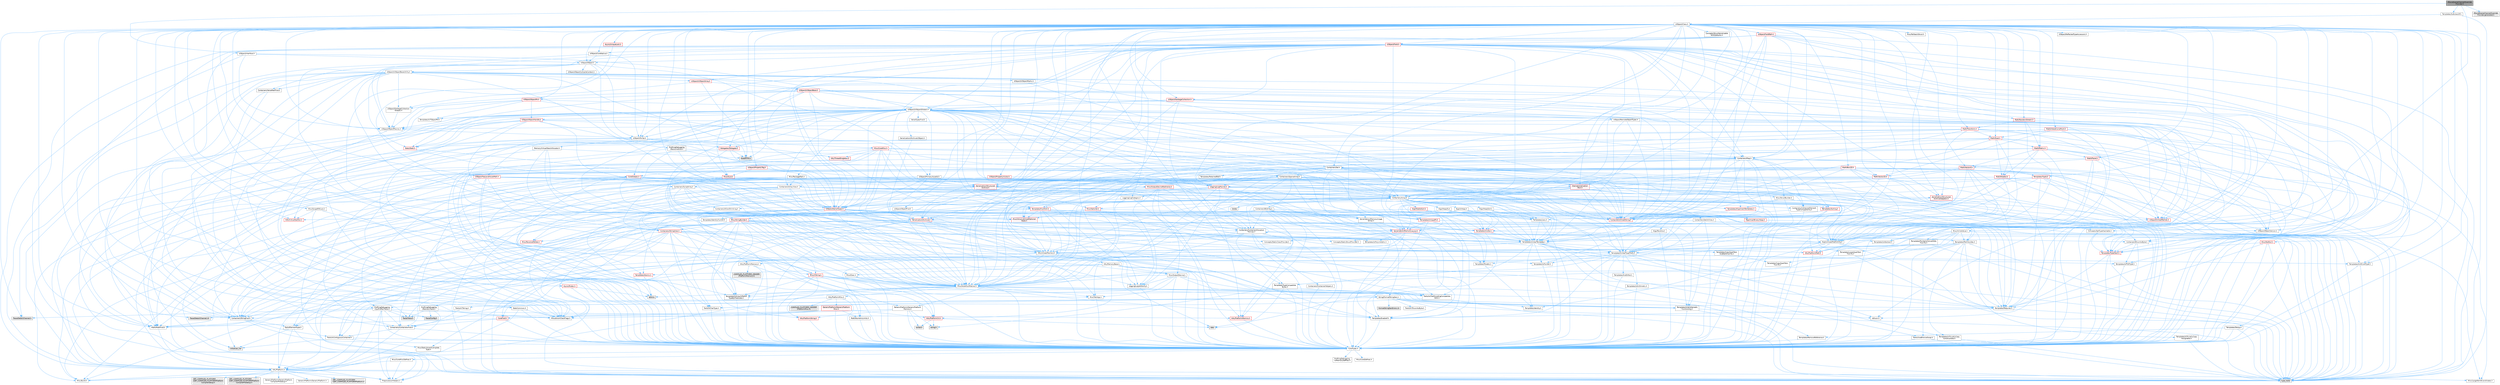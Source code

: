 digraph "IMovieSceneChannelOverrideProvider.h"
{
 // INTERACTIVE_SVG=YES
 // LATEX_PDF_SIZE
  bgcolor="transparent";
  edge [fontname=Helvetica,fontsize=10,labelfontname=Helvetica,labelfontsize=10];
  node [fontname=Helvetica,fontsize=10,shape=box,height=0.2,width=0.4];
  Node1 [id="Node000001",label="IMovieSceneChannelOverride\lProvider.h",height=0.2,width=0.4,color="gray40", fillcolor="grey60", style="filled", fontcolor="black",tooltip=" "];
  Node1 -> Node2 [id="edge1_Node000001_Node000002",color="steelblue1",style="solid",tooltip=" "];
  Node2 [id="Node000002",label="Misc/InlineValue.h",height=0.2,width=0.4,color="grey40", fillcolor="white", style="filled",URL="$d9/d33/InlineValue_8h.html",tooltip=" "];
  Node2 -> Node3 [id="edge2_Node000002_Node000003",color="steelblue1",style="solid",tooltip=" "];
  Node3 [id="Node000003",label="CoreTypes.h",height=0.2,width=0.4,color="grey40", fillcolor="white", style="filled",URL="$dc/dec/CoreTypes_8h.html",tooltip=" "];
  Node3 -> Node4 [id="edge3_Node000003_Node000004",color="steelblue1",style="solid",tooltip=" "];
  Node4 [id="Node000004",label="HAL/Platform.h",height=0.2,width=0.4,color="grey40", fillcolor="white", style="filled",URL="$d9/dd0/Platform_8h.html",tooltip=" "];
  Node4 -> Node5 [id="edge4_Node000004_Node000005",color="steelblue1",style="solid",tooltip=" "];
  Node5 [id="Node000005",label="Misc/Build.h",height=0.2,width=0.4,color="grey40", fillcolor="white", style="filled",URL="$d3/dbb/Build_8h.html",tooltip=" "];
  Node4 -> Node6 [id="edge5_Node000004_Node000006",color="steelblue1",style="solid",tooltip=" "];
  Node6 [id="Node000006",label="Misc/LargeWorldCoordinates.h",height=0.2,width=0.4,color="grey40", fillcolor="white", style="filled",URL="$d2/dcb/LargeWorldCoordinates_8h.html",tooltip=" "];
  Node4 -> Node7 [id="edge6_Node000004_Node000007",color="steelblue1",style="solid",tooltip=" "];
  Node7 [id="Node000007",label="type_traits",height=0.2,width=0.4,color="grey60", fillcolor="#E0E0E0", style="filled",tooltip=" "];
  Node4 -> Node8 [id="edge7_Node000004_Node000008",color="steelblue1",style="solid",tooltip=" "];
  Node8 [id="Node000008",label="PreprocessorHelpers.h",height=0.2,width=0.4,color="grey40", fillcolor="white", style="filled",URL="$db/ddb/PreprocessorHelpers_8h.html",tooltip=" "];
  Node4 -> Node9 [id="edge8_Node000004_Node000009",color="steelblue1",style="solid",tooltip=" "];
  Node9 [id="Node000009",label="UBT_COMPILED_PLATFORM\l/UBT_COMPILED_PLATFORMPlatform\lCompilerPreSetup.h",height=0.2,width=0.4,color="grey60", fillcolor="#E0E0E0", style="filled",tooltip=" "];
  Node4 -> Node10 [id="edge9_Node000004_Node000010",color="steelblue1",style="solid",tooltip=" "];
  Node10 [id="Node000010",label="GenericPlatform/GenericPlatform\lCompilerPreSetup.h",height=0.2,width=0.4,color="grey40", fillcolor="white", style="filled",URL="$d9/dc8/GenericPlatformCompilerPreSetup_8h.html",tooltip=" "];
  Node4 -> Node11 [id="edge10_Node000004_Node000011",color="steelblue1",style="solid",tooltip=" "];
  Node11 [id="Node000011",label="GenericPlatform/GenericPlatform.h",height=0.2,width=0.4,color="grey40", fillcolor="white", style="filled",URL="$d6/d84/GenericPlatform_8h.html",tooltip=" "];
  Node4 -> Node12 [id="edge11_Node000004_Node000012",color="steelblue1",style="solid",tooltip=" "];
  Node12 [id="Node000012",label="UBT_COMPILED_PLATFORM\l/UBT_COMPILED_PLATFORMPlatform.h",height=0.2,width=0.4,color="grey60", fillcolor="#E0E0E0", style="filled",tooltip=" "];
  Node4 -> Node13 [id="edge12_Node000004_Node000013",color="steelblue1",style="solid",tooltip=" "];
  Node13 [id="Node000013",label="UBT_COMPILED_PLATFORM\l/UBT_COMPILED_PLATFORMPlatform\lCompilerSetup.h",height=0.2,width=0.4,color="grey60", fillcolor="#E0E0E0", style="filled",tooltip=" "];
  Node3 -> Node14 [id="edge13_Node000003_Node000014",color="steelblue1",style="solid",tooltip=" "];
  Node14 [id="Node000014",label="ProfilingDebugging\l/UMemoryDefines.h",height=0.2,width=0.4,color="grey40", fillcolor="white", style="filled",URL="$d2/da2/UMemoryDefines_8h.html",tooltip=" "];
  Node3 -> Node15 [id="edge14_Node000003_Node000015",color="steelblue1",style="solid",tooltip=" "];
  Node15 [id="Node000015",label="Misc/CoreMiscDefines.h",height=0.2,width=0.4,color="grey40", fillcolor="white", style="filled",URL="$da/d38/CoreMiscDefines_8h.html",tooltip=" "];
  Node15 -> Node4 [id="edge15_Node000015_Node000004",color="steelblue1",style="solid",tooltip=" "];
  Node15 -> Node8 [id="edge16_Node000015_Node000008",color="steelblue1",style="solid",tooltip=" "];
  Node3 -> Node16 [id="edge17_Node000003_Node000016",color="steelblue1",style="solid",tooltip=" "];
  Node16 [id="Node000016",label="Misc/CoreDefines.h",height=0.2,width=0.4,color="grey40", fillcolor="white", style="filled",URL="$d3/dd2/CoreDefines_8h.html",tooltip=" "];
  Node2 -> Node17 [id="edge18_Node000002_Node000017",color="steelblue1",style="solid",tooltip=" "];
  Node17 [id="Node000017",label="Misc/AssertionMacros.h",height=0.2,width=0.4,color="grey40", fillcolor="white", style="filled",URL="$d0/dfa/AssertionMacros_8h.html",tooltip=" "];
  Node17 -> Node3 [id="edge19_Node000017_Node000003",color="steelblue1",style="solid",tooltip=" "];
  Node17 -> Node4 [id="edge20_Node000017_Node000004",color="steelblue1",style="solid",tooltip=" "];
  Node17 -> Node18 [id="edge21_Node000017_Node000018",color="steelblue1",style="solid",tooltip=" "];
  Node18 [id="Node000018",label="HAL/PlatformMisc.h",height=0.2,width=0.4,color="grey40", fillcolor="white", style="filled",URL="$d0/df5/PlatformMisc_8h.html",tooltip=" "];
  Node18 -> Node3 [id="edge22_Node000018_Node000003",color="steelblue1",style="solid",tooltip=" "];
  Node18 -> Node19 [id="edge23_Node000018_Node000019",color="steelblue1",style="solid",tooltip=" "];
  Node19 [id="Node000019",label="GenericPlatform/GenericPlatform\lMisc.h",height=0.2,width=0.4,color="red", fillcolor="#FFF0F0", style="filled",URL="$db/d9a/GenericPlatformMisc_8h.html",tooltip=" "];
  Node19 -> Node20 [id="edge24_Node000019_Node000020",color="steelblue1",style="solid",tooltip=" "];
  Node20 [id="Node000020",label="Containers/StringFwd.h",height=0.2,width=0.4,color="grey40", fillcolor="white", style="filled",URL="$df/d37/StringFwd_8h.html",tooltip=" "];
  Node20 -> Node3 [id="edge25_Node000020_Node000003",color="steelblue1",style="solid",tooltip=" "];
  Node20 -> Node21 [id="edge26_Node000020_Node000021",color="steelblue1",style="solid",tooltip=" "];
  Node21 [id="Node000021",label="Traits/ElementType.h",height=0.2,width=0.4,color="grey40", fillcolor="white", style="filled",URL="$d5/d4f/ElementType_8h.html",tooltip=" "];
  Node21 -> Node4 [id="edge27_Node000021_Node000004",color="steelblue1",style="solid",tooltip=" "];
  Node21 -> Node22 [id="edge28_Node000021_Node000022",color="steelblue1",style="solid",tooltip=" "];
  Node22 [id="Node000022",label="initializer_list",height=0.2,width=0.4,color="grey60", fillcolor="#E0E0E0", style="filled",tooltip=" "];
  Node21 -> Node7 [id="edge29_Node000021_Node000007",color="steelblue1",style="solid",tooltip=" "];
  Node20 -> Node23 [id="edge30_Node000020_Node000023",color="steelblue1",style="solid",tooltip=" "];
  Node23 [id="Node000023",label="Traits/IsContiguousContainer.h",height=0.2,width=0.4,color="grey40", fillcolor="white", style="filled",URL="$d5/d3c/IsContiguousContainer_8h.html",tooltip=" "];
  Node23 -> Node3 [id="edge31_Node000023_Node000003",color="steelblue1",style="solid",tooltip=" "];
  Node23 -> Node24 [id="edge32_Node000023_Node000024",color="steelblue1",style="solid",tooltip=" "];
  Node24 [id="Node000024",label="Misc/StaticAssertComplete\lType.h",height=0.2,width=0.4,color="grey40", fillcolor="white", style="filled",URL="$d5/d4e/StaticAssertCompleteType_8h.html",tooltip=" "];
  Node23 -> Node22 [id="edge33_Node000023_Node000022",color="steelblue1",style="solid",tooltip=" "];
  Node19 -> Node25 [id="edge34_Node000019_Node000025",color="steelblue1",style="solid",tooltip=" "];
  Node25 [id="Node000025",label="CoreFwd.h",height=0.2,width=0.4,color="red", fillcolor="#FFF0F0", style="filled",URL="$d1/d1e/CoreFwd_8h.html",tooltip=" "];
  Node25 -> Node3 [id="edge35_Node000025_Node000003",color="steelblue1",style="solid",tooltip=" "];
  Node25 -> Node26 [id="edge36_Node000025_Node000026",color="steelblue1",style="solid",tooltip=" "];
  Node26 [id="Node000026",label="Containers/ContainersFwd.h",height=0.2,width=0.4,color="grey40", fillcolor="white", style="filled",URL="$d4/d0a/ContainersFwd_8h.html",tooltip=" "];
  Node26 -> Node4 [id="edge37_Node000026_Node000004",color="steelblue1",style="solid",tooltip=" "];
  Node26 -> Node3 [id="edge38_Node000026_Node000003",color="steelblue1",style="solid",tooltip=" "];
  Node26 -> Node23 [id="edge39_Node000026_Node000023",color="steelblue1",style="solid",tooltip=" "];
  Node25 -> Node27 [id="edge40_Node000025_Node000027",color="steelblue1",style="solid",tooltip=" "];
  Node27 [id="Node000027",label="Math/MathFwd.h",height=0.2,width=0.4,color="grey40", fillcolor="white", style="filled",URL="$d2/d10/MathFwd_8h.html",tooltip=" "];
  Node27 -> Node4 [id="edge41_Node000027_Node000004",color="steelblue1",style="solid",tooltip=" "];
  Node19 -> Node3 [id="edge42_Node000019_Node000003",color="steelblue1",style="solid",tooltip=" "];
  Node19 -> Node30 [id="edge43_Node000019_Node000030",color="steelblue1",style="solid",tooltip=" "];
  Node30 [id="Node000030",label="HAL/PlatformCrt.h",height=0.2,width=0.4,color="red", fillcolor="#FFF0F0", style="filled",URL="$d8/d75/PlatformCrt_8h.html",tooltip=" "];
  Node30 -> Node31 [id="edge44_Node000030_Node000031",color="steelblue1",style="solid",tooltip=" "];
  Node31 [id="Node000031",label="new",height=0.2,width=0.4,color="grey60", fillcolor="#E0E0E0", style="filled",tooltip=" "];
  Node30 -> Node32 [id="edge45_Node000030_Node000032",color="steelblue1",style="solid",tooltip=" "];
  Node32 [id="Node000032",label="wchar.h",height=0.2,width=0.4,color="grey60", fillcolor="#E0E0E0", style="filled",tooltip=" "];
  Node30 -> Node39 [id="edge46_Node000030_Node000039",color="steelblue1",style="solid",tooltip=" "];
  Node39 [id="Node000039",label="string.h",height=0.2,width=0.4,color="grey60", fillcolor="#E0E0E0", style="filled",tooltip=" "];
  Node19 -> Node40 [id="edge47_Node000019_Node000040",color="steelblue1",style="solid",tooltip=" "];
  Node40 [id="Node000040",label="Math/NumericLimits.h",height=0.2,width=0.4,color="grey40", fillcolor="white", style="filled",URL="$df/d1b/NumericLimits_8h.html",tooltip=" "];
  Node40 -> Node3 [id="edge48_Node000040_Node000003",color="steelblue1",style="solid",tooltip=" "];
  Node19 -> Node42 [id="edge49_Node000019_Node000042",color="steelblue1",style="solid",tooltip=" "];
  Node42 [id="Node000042",label="Misc/EnumClassFlags.h",height=0.2,width=0.4,color="grey40", fillcolor="white", style="filled",URL="$d8/de7/EnumClassFlags_8h.html",tooltip=" "];
  Node18 -> Node45 [id="edge50_Node000018_Node000045",color="steelblue1",style="solid",tooltip=" "];
  Node45 [id="Node000045",label="COMPILED_PLATFORM_HEADER\l(PlatformMisc.h)",height=0.2,width=0.4,color="grey60", fillcolor="#E0E0E0", style="filled",tooltip=" "];
  Node18 -> Node46 [id="edge51_Node000018_Node000046",color="steelblue1",style="solid",tooltip=" "];
  Node46 [id="Node000046",label="ProfilingDebugging\l/CpuProfilerTrace.h",height=0.2,width=0.4,color="grey40", fillcolor="white", style="filled",URL="$da/dcb/CpuProfilerTrace_8h.html",tooltip=" "];
  Node46 -> Node3 [id="edge52_Node000046_Node000003",color="steelblue1",style="solid",tooltip=" "];
  Node46 -> Node26 [id="edge53_Node000046_Node000026",color="steelblue1",style="solid",tooltip=" "];
  Node46 -> Node47 [id="edge54_Node000046_Node000047",color="steelblue1",style="solid",tooltip=" "];
  Node47 [id="Node000047",label="HAL/PlatformAtomics.h",height=0.2,width=0.4,color="red", fillcolor="#FFF0F0", style="filled",URL="$d3/d36/PlatformAtomics_8h.html",tooltip=" "];
  Node47 -> Node3 [id="edge55_Node000047_Node000003",color="steelblue1",style="solid",tooltip=" "];
  Node46 -> Node8 [id="edge56_Node000046_Node000008",color="steelblue1",style="solid",tooltip=" "];
  Node46 -> Node5 [id="edge57_Node000046_Node000005",color="steelblue1",style="solid",tooltip=" "];
  Node46 -> Node50 [id="edge58_Node000046_Node000050",color="steelblue1",style="solid",tooltip=" "];
  Node50 [id="Node000050",label="Trace/Config.h",height=0.2,width=0.4,color="grey60", fillcolor="#E0E0E0", style="filled",tooltip=" "];
  Node46 -> Node51 [id="edge59_Node000046_Node000051",color="steelblue1",style="solid",tooltip=" "];
  Node51 [id="Node000051",label="Trace/Detail/Channel.h",height=0.2,width=0.4,color="grey60", fillcolor="#E0E0E0", style="filled",tooltip=" "];
  Node46 -> Node52 [id="edge60_Node000046_Node000052",color="steelblue1",style="solid",tooltip=" "];
  Node52 [id="Node000052",label="Trace/Detail/Channel.inl",height=0.2,width=0.4,color="grey60", fillcolor="#E0E0E0", style="filled",tooltip=" "];
  Node46 -> Node53 [id="edge61_Node000046_Node000053",color="steelblue1",style="solid",tooltip=" "];
  Node53 [id="Node000053",label="Trace/Trace.h",height=0.2,width=0.4,color="grey60", fillcolor="#E0E0E0", style="filled",tooltip=" "];
  Node17 -> Node8 [id="edge62_Node000017_Node000008",color="steelblue1",style="solid",tooltip=" "];
  Node17 -> Node54 [id="edge63_Node000017_Node000054",color="steelblue1",style="solid",tooltip=" "];
  Node54 [id="Node000054",label="Templates/EnableIf.h",height=0.2,width=0.4,color="grey40", fillcolor="white", style="filled",URL="$d7/d60/EnableIf_8h.html",tooltip=" "];
  Node54 -> Node3 [id="edge64_Node000054_Node000003",color="steelblue1",style="solid",tooltip=" "];
  Node17 -> Node55 [id="edge65_Node000017_Node000055",color="steelblue1",style="solid",tooltip=" "];
  Node55 [id="Node000055",label="Templates/IsArrayOrRefOf\lTypeByPredicate.h",height=0.2,width=0.4,color="grey40", fillcolor="white", style="filled",URL="$d6/da1/IsArrayOrRefOfTypeByPredicate_8h.html",tooltip=" "];
  Node55 -> Node3 [id="edge66_Node000055_Node000003",color="steelblue1",style="solid",tooltip=" "];
  Node17 -> Node56 [id="edge67_Node000017_Node000056",color="steelblue1",style="solid",tooltip=" "];
  Node56 [id="Node000056",label="Templates/IsValidVariadic\lFunctionArg.h",height=0.2,width=0.4,color="grey40", fillcolor="white", style="filled",URL="$d0/dc8/IsValidVariadicFunctionArg_8h.html",tooltip=" "];
  Node56 -> Node3 [id="edge68_Node000056_Node000003",color="steelblue1",style="solid",tooltip=" "];
  Node56 -> Node57 [id="edge69_Node000056_Node000057",color="steelblue1",style="solid",tooltip=" "];
  Node57 [id="Node000057",label="IsEnum.h",height=0.2,width=0.4,color="grey40", fillcolor="white", style="filled",URL="$d4/de5/IsEnum_8h.html",tooltip=" "];
  Node56 -> Node7 [id="edge70_Node000056_Node000007",color="steelblue1",style="solid",tooltip=" "];
  Node17 -> Node58 [id="edge71_Node000017_Node000058",color="steelblue1",style="solid",tooltip=" "];
  Node58 [id="Node000058",label="Traits/IsCharEncodingCompatible\lWith.h",height=0.2,width=0.4,color="grey40", fillcolor="white", style="filled",URL="$df/dd1/IsCharEncodingCompatibleWith_8h.html",tooltip=" "];
  Node58 -> Node7 [id="edge72_Node000058_Node000007",color="steelblue1",style="solid",tooltip=" "];
  Node58 -> Node59 [id="edge73_Node000058_Node000059",color="steelblue1",style="solid",tooltip=" "];
  Node59 [id="Node000059",label="Traits/IsCharType.h",height=0.2,width=0.4,color="grey40", fillcolor="white", style="filled",URL="$db/d51/IsCharType_8h.html",tooltip=" "];
  Node59 -> Node3 [id="edge74_Node000059_Node000003",color="steelblue1",style="solid",tooltip=" "];
  Node17 -> Node60 [id="edge75_Node000017_Node000060",color="steelblue1",style="solid",tooltip=" "];
  Node60 [id="Node000060",label="Misc/VarArgs.h",height=0.2,width=0.4,color="grey40", fillcolor="white", style="filled",URL="$d5/d6f/VarArgs_8h.html",tooltip=" "];
  Node60 -> Node3 [id="edge76_Node000060_Node000003",color="steelblue1",style="solid",tooltip=" "];
  Node17 -> Node61 [id="edge77_Node000017_Node000061",color="steelblue1",style="solid",tooltip=" "];
  Node61 [id="Node000061",label="String/FormatStringSan.h",height=0.2,width=0.4,color="grey40", fillcolor="white", style="filled",URL="$d3/d8b/FormatStringSan_8h.html",tooltip=" "];
  Node61 -> Node7 [id="edge78_Node000061_Node000007",color="steelblue1",style="solid",tooltip=" "];
  Node61 -> Node3 [id="edge79_Node000061_Node000003",color="steelblue1",style="solid",tooltip=" "];
  Node61 -> Node62 [id="edge80_Node000061_Node000062",color="steelblue1",style="solid",tooltip=" "];
  Node62 [id="Node000062",label="Templates/Requires.h",height=0.2,width=0.4,color="grey40", fillcolor="white", style="filled",URL="$dc/d96/Requires_8h.html",tooltip=" "];
  Node62 -> Node54 [id="edge81_Node000062_Node000054",color="steelblue1",style="solid",tooltip=" "];
  Node62 -> Node7 [id="edge82_Node000062_Node000007",color="steelblue1",style="solid",tooltip=" "];
  Node61 -> Node63 [id="edge83_Node000061_Node000063",color="steelblue1",style="solid",tooltip=" "];
  Node63 [id="Node000063",label="Templates/Identity.h",height=0.2,width=0.4,color="grey40", fillcolor="white", style="filled",URL="$d0/dd5/Identity_8h.html",tooltip=" "];
  Node61 -> Node56 [id="edge84_Node000061_Node000056",color="steelblue1",style="solid",tooltip=" "];
  Node61 -> Node59 [id="edge85_Node000061_Node000059",color="steelblue1",style="solid",tooltip=" "];
  Node61 -> Node64 [id="edge86_Node000061_Node000064",color="steelblue1",style="solid",tooltip=" "];
  Node64 [id="Node000064",label="Traits/IsTEnumAsByte.h",height=0.2,width=0.4,color="grey40", fillcolor="white", style="filled",URL="$d1/de6/IsTEnumAsByte_8h.html",tooltip=" "];
  Node61 -> Node65 [id="edge87_Node000061_Node000065",color="steelblue1",style="solid",tooltip=" "];
  Node65 [id="Node000065",label="Traits/IsTString.h",height=0.2,width=0.4,color="grey40", fillcolor="white", style="filled",URL="$d0/df8/IsTString_8h.html",tooltip=" "];
  Node65 -> Node26 [id="edge88_Node000065_Node000026",color="steelblue1",style="solid",tooltip=" "];
  Node61 -> Node26 [id="edge89_Node000061_Node000026",color="steelblue1",style="solid",tooltip=" "];
  Node61 -> Node66 [id="edge90_Node000061_Node000066",color="steelblue1",style="solid",tooltip=" "];
  Node66 [id="Node000066",label="FormatStringSanErrors.inl",height=0.2,width=0.4,color="grey60", fillcolor="#E0E0E0", style="filled",tooltip=" "];
  Node17 -> Node67 [id="edge91_Node000017_Node000067",color="steelblue1",style="solid",tooltip=" "];
  Node67 [id="Node000067",label="atomic",height=0.2,width=0.4,color="grey60", fillcolor="#E0E0E0", style="filled",tooltip=" "];
  Node2 -> Node68 [id="edge92_Node000002_Node000068",color="steelblue1",style="solid",tooltip=" "];
  Node68 [id="Node000068",label="HAL/UnrealMemory.h",height=0.2,width=0.4,color="grey40", fillcolor="white", style="filled",URL="$d9/d96/UnrealMemory_8h.html",tooltip=" "];
  Node68 -> Node3 [id="edge93_Node000068_Node000003",color="steelblue1",style="solid",tooltip=" "];
  Node68 -> Node69 [id="edge94_Node000068_Node000069",color="steelblue1",style="solid",tooltip=" "];
  Node69 [id="Node000069",label="GenericPlatform/GenericPlatform\lMemory.h",height=0.2,width=0.4,color="grey40", fillcolor="white", style="filled",URL="$dd/d22/GenericPlatformMemory_8h.html",tooltip=" "];
  Node69 -> Node25 [id="edge95_Node000069_Node000025",color="steelblue1",style="solid",tooltip=" "];
  Node69 -> Node3 [id="edge96_Node000069_Node000003",color="steelblue1",style="solid",tooltip=" "];
  Node69 -> Node70 [id="edge97_Node000069_Node000070",color="steelblue1",style="solid",tooltip=" "];
  Node70 [id="Node000070",label="HAL/PlatformString.h",height=0.2,width=0.4,color="red", fillcolor="#FFF0F0", style="filled",URL="$db/db5/PlatformString_8h.html",tooltip=" "];
  Node70 -> Node3 [id="edge98_Node000070_Node000003",color="steelblue1",style="solid",tooltip=" "];
  Node69 -> Node39 [id="edge99_Node000069_Node000039",color="steelblue1",style="solid",tooltip=" "];
  Node69 -> Node32 [id="edge100_Node000069_Node000032",color="steelblue1",style="solid",tooltip=" "];
  Node68 -> Node72 [id="edge101_Node000068_Node000072",color="steelblue1",style="solid",tooltip=" "];
  Node72 [id="Node000072",label="HAL/MemoryBase.h",height=0.2,width=0.4,color="grey40", fillcolor="white", style="filled",URL="$d6/d9f/MemoryBase_8h.html",tooltip=" "];
  Node72 -> Node3 [id="edge102_Node000072_Node000003",color="steelblue1",style="solid",tooltip=" "];
  Node72 -> Node47 [id="edge103_Node000072_Node000047",color="steelblue1",style="solid",tooltip=" "];
  Node72 -> Node30 [id="edge104_Node000072_Node000030",color="steelblue1",style="solid",tooltip=" "];
  Node72 -> Node73 [id="edge105_Node000072_Node000073",color="steelblue1",style="solid",tooltip=" "];
  Node73 [id="Node000073",label="Misc/Exec.h",height=0.2,width=0.4,color="grey40", fillcolor="white", style="filled",URL="$de/ddb/Exec_8h.html",tooltip=" "];
  Node73 -> Node3 [id="edge106_Node000073_Node000003",color="steelblue1",style="solid",tooltip=" "];
  Node73 -> Node17 [id="edge107_Node000073_Node000017",color="steelblue1",style="solid",tooltip=" "];
  Node72 -> Node74 [id="edge108_Node000072_Node000074",color="steelblue1",style="solid",tooltip=" "];
  Node74 [id="Node000074",label="Misc/OutputDevice.h",height=0.2,width=0.4,color="grey40", fillcolor="white", style="filled",URL="$d7/d32/OutputDevice_8h.html",tooltip=" "];
  Node74 -> Node25 [id="edge109_Node000074_Node000025",color="steelblue1",style="solid",tooltip=" "];
  Node74 -> Node3 [id="edge110_Node000074_Node000003",color="steelblue1",style="solid",tooltip=" "];
  Node74 -> Node75 [id="edge111_Node000074_Node000075",color="steelblue1",style="solid",tooltip=" "];
  Node75 [id="Node000075",label="Logging/LogVerbosity.h",height=0.2,width=0.4,color="grey40", fillcolor="white", style="filled",URL="$d2/d8f/LogVerbosity_8h.html",tooltip=" "];
  Node75 -> Node3 [id="edge112_Node000075_Node000003",color="steelblue1",style="solid",tooltip=" "];
  Node74 -> Node60 [id="edge113_Node000074_Node000060",color="steelblue1",style="solid",tooltip=" "];
  Node74 -> Node55 [id="edge114_Node000074_Node000055",color="steelblue1",style="solid",tooltip=" "];
  Node74 -> Node56 [id="edge115_Node000074_Node000056",color="steelblue1",style="solid",tooltip=" "];
  Node74 -> Node58 [id="edge116_Node000074_Node000058",color="steelblue1",style="solid",tooltip=" "];
  Node72 -> Node76 [id="edge117_Node000072_Node000076",color="steelblue1",style="solid",tooltip=" "];
  Node76 [id="Node000076",label="Templates/Atomic.h",height=0.2,width=0.4,color="red", fillcolor="#FFF0F0", style="filled",URL="$d3/d91/Atomic_8h.html",tooltip=" "];
  Node76 -> Node67 [id="edge118_Node000076_Node000067",color="steelblue1",style="solid",tooltip=" "];
  Node68 -> Node85 [id="edge119_Node000068_Node000085",color="steelblue1",style="solid",tooltip=" "];
  Node85 [id="Node000085",label="HAL/PlatformMemory.h",height=0.2,width=0.4,color="grey40", fillcolor="white", style="filled",URL="$de/d68/PlatformMemory_8h.html",tooltip=" "];
  Node85 -> Node3 [id="edge120_Node000085_Node000003",color="steelblue1",style="solid",tooltip=" "];
  Node85 -> Node69 [id="edge121_Node000085_Node000069",color="steelblue1",style="solid",tooltip=" "];
  Node85 -> Node86 [id="edge122_Node000085_Node000086",color="steelblue1",style="solid",tooltip=" "];
  Node86 [id="Node000086",label="COMPILED_PLATFORM_HEADER\l(PlatformMemory.h)",height=0.2,width=0.4,color="grey60", fillcolor="#E0E0E0", style="filled",tooltip=" "];
  Node68 -> Node87 [id="edge123_Node000068_Node000087",color="steelblue1",style="solid",tooltip=" "];
  Node87 [id="Node000087",label="ProfilingDebugging\l/MemoryTrace.h",height=0.2,width=0.4,color="grey40", fillcolor="white", style="filled",URL="$da/dd7/MemoryTrace_8h.html",tooltip=" "];
  Node87 -> Node4 [id="edge124_Node000087_Node000004",color="steelblue1",style="solid",tooltip=" "];
  Node87 -> Node42 [id="edge125_Node000087_Node000042",color="steelblue1",style="solid",tooltip=" "];
  Node87 -> Node50 [id="edge126_Node000087_Node000050",color="steelblue1",style="solid",tooltip=" "];
  Node87 -> Node53 [id="edge127_Node000087_Node000053",color="steelblue1",style="solid",tooltip=" "];
  Node68 -> Node88 [id="edge128_Node000068_Node000088",color="steelblue1",style="solid",tooltip=" "];
  Node88 [id="Node000088",label="Templates/IsPointer.h",height=0.2,width=0.4,color="grey40", fillcolor="white", style="filled",URL="$d7/d05/IsPointer_8h.html",tooltip=" "];
  Node88 -> Node3 [id="edge129_Node000088_Node000003",color="steelblue1",style="solid",tooltip=" "];
  Node2 -> Node89 [id="edge130_Node000002_Node000089",color="steelblue1",style="solid",tooltip=" "];
  Node89 [id="Node000089",label="Templates/MemoryOps.h",height=0.2,width=0.4,color="grey40", fillcolor="white", style="filled",URL="$db/dea/MemoryOps_8h.html",tooltip=" "];
  Node89 -> Node3 [id="edge131_Node000089_Node000003",color="steelblue1",style="solid",tooltip=" "];
  Node89 -> Node68 [id="edge132_Node000089_Node000068",color="steelblue1",style="solid",tooltip=" "];
  Node89 -> Node83 [id="edge133_Node000089_Node000083",color="steelblue1",style="solid",tooltip=" "];
  Node83 [id="Node000083",label="Templates/IsTriviallyCopy\lAssignable.h",height=0.2,width=0.4,color="grey40", fillcolor="white", style="filled",URL="$d2/df2/IsTriviallyCopyAssignable_8h.html",tooltip=" "];
  Node83 -> Node3 [id="edge134_Node000083_Node000003",color="steelblue1",style="solid",tooltip=" "];
  Node83 -> Node7 [id="edge135_Node000083_Node000007",color="steelblue1",style="solid",tooltip=" "];
  Node89 -> Node82 [id="edge136_Node000089_Node000082",color="steelblue1",style="solid",tooltip=" "];
  Node82 [id="Node000082",label="Templates/IsTriviallyCopy\lConstructible.h",height=0.2,width=0.4,color="grey40", fillcolor="white", style="filled",URL="$d3/d78/IsTriviallyCopyConstructible_8h.html",tooltip=" "];
  Node82 -> Node3 [id="edge137_Node000082_Node000003",color="steelblue1",style="solid",tooltip=" "];
  Node82 -> Node7 [id="edge138_Node000082_Node000007",color="steelblue1",style="solid",tooltip=" "];
  Node89 -> Node62 [id="edge139_Node000089_Node000062",color="steelblue1",style="solid",tooltip=" "];
  Node89 -> Node90 [id="edge140_Node000089_Node000090",color="steelblue1",style="solid",tooltip=" "];
  Node90 [id="Node000090",label="Templates/UnrealTypeTraits.h",height=0.2,width=0.4,color="grey40", fillcolor="white", style="filled",URL="$d2/d2d/UnrealTypeTraits_8h.html",tooltip=" "];
  Node90 -> Node3 [id="edge141_Node000090_Node000003",color="steelblue1",style="solid",tooltip=" "];
  Node90 -> Node88 [id="edge142_Node000090_Node000088",color="steelblue1",style="solid",tooltip=" "];
  Node90 -> Node17 [id="edge143_Node000090_Node000017",color="steelblue1",style="solid",tooltip=" "];
  Node90 -> Node81 [id="edge144_Node000090_Node000081",color="steelblue1",style="solid",tooltip=" "];
  Node81 [id="Node000081",label="Templates/AndOrNot.h",height=0.2,width=0.4,color="grey40", fillcolor="white", style="filled",URL="$db/d0a/AndOrNot_8h.html",tooltip=" "];
  Node81 -> Node3 [id="edge145_Node000081_Node000003",color="steelblue1",style="solid",tooltip=" "];
  Node90 -> Node54 [id="edge146_Node000090_Node000054",color="steelblue1",style="solid",tooltip=" "];
  Node90 -> Node91 [id="edge147_Node000090_Node000091",color="steelblue1",style="solid",tooltip=" "];
  Node91 [id="Node000091",label="Templates/IsArithmetic.h",height=0.2,width=0.4,color="grey40", fillcolor="white", style="filled",URL="$d2/d5d/IsArithmetic_8h.html",tooltip=" "];
  Node91 -> Node3 [id="edge148_Node000091_Node000003",color="steelblue1",style="solid",tooltip=" "];
  Node90 -> Node57 [id="edge149_Node000090_Node000057",color="steelblue1",style="solid",tooltip=" "];
  Node90 -> Node92 [id="edge150_Node000090_Node000092",color="steelblue1",style="solid",tooltip=" "];
  Node92 [id="Node000092",label="Templates/Models.h",height=0.2,width=0.4,color="grey40", fillcolor="white", style="filled",URL="$d3/d0c/Models_8h.html",tooltip=" "];
  Node92 -> Node63 [id="edge151_Node000092_Node000063",color="steelblue1",style="solid",tooltip=" "];
  Node90 -> Node93 [id="edge152_Node000090_Node000093",color="steelblue1",style="solid",tooltip=" "];
  Node93 [id="Node000093",label="Templates/IsPODType.h",height=0.2,width=0.4,color="grey40", fillcolor="white", style="filled",URL="$d7/db1/IsPODType_8h.html",tooltip=" "];
  Node93 -> Node3 [id="edge153_Node000093_Node000003",color="steelblue1",style="solid",tooltip=" "];
  Node90 -> Node94 [id="edge154_Node000090_Node000094",color="steelblue1",style="solid",tooltip=" "];
  Node94 [id="Node000094",label="Templates/IsUECoreType.h",height=0.2,width=0.4,color="grey40", fillcolor="white", style="filled",URL="$d1/db8/IsUECoreType_8h.html",tooltip=" "];
  Node94 -> Node3 [id="edge155_Node000094_Node000003",color="steelblue1",style="solid",tooltip=" "];
  Node94 -> Node7 [id="edge156_Node000094_Node000007",color="steelblue1",style="solid",tooltip=" "];
  Node90 -> Node82 [id="edge157_Node000090_Node000082",color="steelblue1",style="solid",tooltip=" "];
  Node89 -> Node95 [id="edge158_Node000089_Node000095",color="steelblue1",style="solid",tooltip=" "];
  Node95 [id="Node000095",label="Traits/UseBitwiseSwap.h",height=0.2,width=0.4,color="grey40", fillcolor="white", style="filled",URL="$db/df3/UseBitwiseSwap_8h.html",tooltip=" "];
  Node95 -> Node3 [id="edge159_Node000095_Node000003",color="steelblue1",style="solid",tooltip=" "];
  Node95 -> Node7 [id="edge160_Node000095_Node000007",color="steelblue1",style="solid",tooltip=" "];
  Node89 -> Node31 [id="edge161_Node000089_Node000031",color="steelblue1",style="solid",tooltip=" "];
  Node89 -> Node7 [id="edge162_Node000089_Node000007",color="steelblue1",style="solid",tooltip=" "];
  Node2 -> Node96 [id="edge163_Node000002_Node000096",color="steelblue1",style="solid",tooltip=" "];
  Node96 [id="Node000096",label="Templates/PointerIsConvertible\lFromTo.h",height=0.2,width=0.4,color="grey40", fillcolor="white", style="filled",URL="$d6/d65/PointerIsConvertibleFromTo_8h.html",tooltip=" "];
  Node96 -> Node3 [id="edge164_Node000096_Node000003",color="steelblue1",style="solid",tooltip=" "];
  Node96 -> Node24 [id="edge165_Node000096_Node000024",color="steelblue1",style="solid",tooltip=" "];
  Node96 -> Node97 [id="edge166_Node000096_Node000097",color="steelblue1",style="solid",tooltip=" "];
  Node97 [id="Node000097",label="Templates/LosesQualifiers\lFromTo.h",height=0.2,width=0.4,color="grey40", fillcolor="white", style="filled",URL="$d2/db3/LosesQualifiersFromTo_8h.html",tooltip=" "];
  Node97 -> Node98 [id="edge167_Node000097_Node000098",color="steelblue1",style="solid",tooltip=" "];
  Node98 [id="Node000098",label="Templates/CopyQualifiers\lFromTo.h",height=0.2,width=0.4,color="grey40", fillcolor="white", style="filled",URL="$d5/db4/CopyQualifiersFromTo_8h.html",tooltip=" "];
  Node97 -> Node7 [id="edge168_Node000097_Node000007",color="steelblue1",style="solid",tooltip=" "];
  Node96 -> Node7 [id="edge169_Node000096_Node000007",color="steelblue1",style="solid",tooltip=" "];
  Node2 -> Node99 [id="edge170_Node000002_Node000099",color="steelblue1",style="solid",tooltip=" "];
  Node99 [id="Node000099",label="Templates/Decay.h",height=0.2,width=0.4,color="grey40", fillcolor="white", style="filled",URL="$dd/d0f/Decay_8h.html",tooltip=" "];
  Node99 -> Node3 [id="edge171_Node000099_Node000003",color="steelblue1",style="solid",tooltip=" "];
  Node99 -> Node100 [id="edge172_Node000099_Node000100",color="steelblue1",style="solid",tooltip=" "];
  Node100 [id="Node000100",label="Templates/RemoveReference.h",height=0.2,width=0.4,color="grey40", fillcolor="white", style="filled",URL="$da/dbe/RemoveReference_8h.html",tooltip=" "];
  Node100 -> Node3 [id="edge173_Node000100_Node000003",color="steelblue1",style="solid",tooltip=" "];
  Node99 -> Node7 [id="edge174_Node000099_Node000007",color="steelblue1",style="solid",tooltip=" "];
  Node2 -> Node101 [id="edge175_Node000002_Node000101",color="steelblue1",style="solid",tooltip=" "];
  Node101 [id="Node000101",label="Templates/TypeCompatible\lBytes.h",height=0.2,width=0.4,color="grey40", fillcolor="white", style="filled",URL="$df/d0a/TypeCompatibleBytes_8h.html",tooltip=" "];
  Node101 -> Node3 [id="edge176_Node000101_Node000003",color="steelblue1",style="solid",tooltip=" "];
  Node101 -> Node39 [id="edge177_Node000101_Node000039",color="steelblue1",style="solid",tooltip=" "];
  Node101 -> Node31 [id="edge178_Node000101_Node000031",color="steelblue1",style="solid",tooltip=" "];
  Node101 -> Node7 [id="edge179_Node000101_Node000007",color="steelblue1",style="solid",tooltip=" "];
  Node2 -> Node102 [id="edge180_Node000002_Node000102",color="steelblue1",style="solid",tooltip=" "];
  Node102 [id="Node000102",label="Templates/UnrealTemplate.h",height=0.2,width=0.4,color="grey40", fillcolor="white", style="filled",URL="$d4/d24/UnrealTemplate_8h.html",tooltip=" "];
  Node102 -> Node3 [id="edge181_Node000102_Node000003",color="steelblue1",style="solid",tooltip=" "];
  Node102 -> Node88 [id="edge182_Node000102_Node000088",color="steelblue1",style="solid",tooltip=" "];
  Node102 -> Node68 [id="edge183_Node000102_Node000068",color="steelblue1",style="solid",tooltip=" "];
  Node102 -> Node103 [id="edge184_Node000102_Node000103",color="steelblue1",style="solid",tooltip=" "];
  Node103 [id="Node000103",label="Templates/CopyQualifiers\lAndRefsFromTo.h",height=0.2,width=0.4,color="grey40", fillcolor="white", style="filled",URL="$d3/db3/CopyQualifiersAndRefsFromTo_8h.html",tooltip=" "];
  Node103 -> Node98 [id="edge185_Node000103_Node000098",color="steelblue1",style="solid",tooltip=" "];
  Node102 -> Node90 [id="edge186_Node000102_Node000090",color="steelblue1",style="solid",tooltip=" "];
  Node102 -> Node100 [id="edge187_Node000102_Node000100",color="steelblue1",style="solid",tooltip=" "];
  Node102 -> Node62 [id="edge188_Node000102_Node000062",color="steelblue1",style="solid",tooltip=" "];
  Node102 -> Node101 [id="edge189_Node000102_Node000101",color="steelblue1",style="solid",tooltip=" "];
  Node102 -> Node63 [id="edge190_Node000102_Node000063",color="steelblue1",style="solid",tooltip=" "];
  Node102 -> Node23 [id="edge191_Node000102_Node000023",color="steelblue1",style="solid",tooltip=" "];
  Node102 -> Node95 [id="edge192_Node000102_Node000095",color="steelblue1",style="solid",tooltip=" "];
  Node102 -> Node7 [id="edge193_Node000102_Node000007",color="steelblue1",style="solid",tooltip=" "];
  Node1 -> Node104 [id="edge194_Node000001_Node000104",color="steelblue1",style="solid",tooltip=" "];
  Node104 [id="Node000104",label="UObject/Interface.h",height=0.2,width=0.4,color="grey40", fillcolor="white", style="filled",URL="$d7/d91/Interface_8h.html",tooltip=" "];
  Node104 -> Node4 [id="edge195_Node000104_Node000004",color="steelblue1",style="solid",tooltip=" "];
  Node104 -> Node105 [id="edge196_Node000104_Node000105",color="steelblue1",style="solid",tooltip=" "];
  Node105 [id="Node000105",label="UObject/Object.h",height=0.2,width=0.4,color="grey40", fillcolor="white", style="filled",URL="$db/dbf/Object_8h.html",tooltip=" "];
  Node105 -> Node106 [id="edge197_Node000105_Node000106",color="steelblue1",style="solid",tooltip=" "];
  Node106 [id="Node000106",label="UObject/Script.h",height=0.2,width=0.4,color="grey40", fillcolor="white", style="filled",URL="$de/dc6/Script_8h.html",tooltip=" "];
  Node106 -> Node107 [id="edge198_Node000106_Node000107",color="steelblue1",style="solid",tooltip=" "];
  Node107 [id="Node000107",label="Delegates/Delegate.h",height=0.2,width=0.4,color="red", fillcolor="#FFF0F0", style="filled",URL="$d4/d80/Delegate_8h.html",tooltip=" "];
  Node107 -> Node3 [id="edge199_Node000107_Node000003",color="steelblue1",style="solid",tooltip=" "];
  Node107 -> Node17 [id="edge200_Node000107_Node000017",color="steelblue1",style="solid",tooltip=" "];
  Node107 -> Node108 [id="edge201_Node000107_Node000108",color="steelblue1",style="solid",tooltip=" "];
  Node108 [id="Node000108",label="UObject/NameTypes.h",height=0.2,width=0.4,color="red", fillcolor="#FFF0F0", style="filled",URL="$d6/d35/NameTypes_8h.html",tooltip=" "];
  Node108 -> Node3 [id="edge202_Node000108_Node000003",color="steelblue1",style="solid",tooltip=" "];
  Node108 -> Node17 [id="edge203_Node000108_Node000017",color="steelblue1",style="solid",tooltip=" "];
  Node108 -> Node68 [id="edge204_Node000108_Node000068",color="steelblue1",style="solid",tooltip=" "];
  Node108 -> Node90 [id="edge205_Node000108_Node000090",color="steelblue1",style="solid",tooltip=" "];
  Node108 -> Node102 [id="edge206_Node000108_Node000102",color="steelblue1",style="solid",tooltip=" "];
  Node108 -> Node109 [id="edge207_Node000108_Node000109",color="steelblue1",style="solid",tooltip=" "];
  Node109 [id="Node000109",label="Containers/UnrealString.h",height=0.2,width=0.4,color="red", fillcolor="#FFF0F0", style="filled",URL="$d5/dba/UnrealString_8h.html",tooltip=" "];
  Node108 -> Node113 [id="edge208_Node000108_Node000113",color="steelblue1",style="solid",tooltip=" "];
  Node113 [id="Node000113",label="HAL/CriticalSection.h",height=0.2,width=0.4,color="red", fillcolor="#FFF0F0", style="filled",URL="$d6/d90/CriticalSection_8h.html",tooltip=" "];
  Node108 -> Node20 [id="edge209_Node000108_Node000020",color="steelblue1",style="solid",tooltip=" "];
  Node108 -> Node178 [id="edge210_Node000108_Node000178",color="steelblue1",style="solid",tooltip=" "];
  Node178 [id="Node000178",label="UObject/UnrealNames.h",height=0.2,width=0.4,color="red", fillcolor="#FFF0F0", style="filled",URL="$d8/db1/UnrealNames_8h.html",tooltip=" "];
  Node178 -> Node3 [id="edge211_Node000178_Node000003",color="steelblue1",style="solid",tooltip=" "];
  Node108 -> Node76 [id="edge212_Node000108_Node000076",color="steelblue1",style="solid",tooltip=" "];
  Node108 -> Node145 [id="edge213_Node000108_Node000145",color="steelblue1",style="solid",tooltip=" "];
  Node145 [id="Node000145",label="Serialization/MemoryLayout.h",height=0.2,width=0.4,color="red", fillcolor="#FFF0F0", style="filled",URL="$d7/d66/MemoryLayout_8h.html",tooltip=" "];
  Node145 -> Node146 [id="edge214_Node000145_Node000146",color="steelblue1",style="solid",tooltip=" "];
  Node146 [id="Node000146",label="Concepts/StaticClassProvider.h",height=0.2,width=0.4,color="grey40", fillcolor="white", style="filled",URL="$dd/d83/StaticClassProvider_8h.html",tooltip=" "];
  Node145 -> Node147 [id="edge215_Node000145_Node000147",color="steelblue1",style="solid",tooltip=" "];
  Node147 [id="Node000147",label="Concepts/StaticStructProvider.h",height=0.2,width=0.4,color="grey40", fillcolor="white", style="filled",URL="$d5/d77/StaticStructProvider_8h.html",tooltip=" "];
  Node145 -> Node148 [id="edge216_Node000145_Node000148",color="steelblue1",style="solid",tooltip=" "];
  Node148 [id="Node000148",label="Containers/EnumAsByte.h",height=0.2,width=0.4,color="grey40", fillcolor="white", style="filled",URL="$d6/d9a/EnumAsByte_8h.html",tooltip=" "];
  Node148 -> Node3 [id="edge217_Node000148_Node000003",color="steelblue1",style="solid",tooltip=" "];
  Node148 -> Node93 [id="edge218_Node000148_Node000093",color="steelblue1",style="solid",tooltip=" "];
  Node148 -> Node149 [id="edge219_Node000148_Node000149",color="steelblue1",style="solid",tooltip=" "];
  Node149 [id="Node000149",label="Templates/TypeHash.h",height=0.2,width=0.4,color="red", fillcolor="#FFF0F0", style="filled",URL="$d1/d62/TypeHash_8h.html",tooltip=" "];
  Node149 -> Node3 [id="edge220_Node000149_Node000003",color="steelblue1",style="solid",tooltip=" "];
  Node149 -> Node62 [id="edge221_Node000149_Node000062",color="steelblue1",style="solid",tooltip=" "];
  Node149 -> Node7 [id="edge222_Node000149_Node000007",color="steelblue1",style="solid",tooltip=" "];
  Node145 -> Node20 [id="edge223_Node000145_Node000020",color="steelblue1",style="solid",tooltip=" "];
  Node145 -> Node68 [id="edge224_Node000145_Node000068",color="steelblue1",style="solid",tooltip=" "];
  Node145 -> Node54 [id="edge225_Node000145_Node000054",color="steelblue1",style="solid",tooltip=" "];
  Node145 -> Node157 [id="edge226_Node000145_Node000157",color="steelblue1",style="solid",tooltip=" "];
  Node157 [id="Node000157",label="Templates/IsAbstract.h",height=0.2,width=0.4,color="grey40", fillcolor="white", style="filled",URL="$d8/db7/IsAbstract_8h.html",tooltip=" "];
  Node145 -> Node126 [id="edge227_Node000145_Node000126",color="steelblue1",style="solid",tooltip=" "];
  Node126 [id="Node000126",label="Templates/IsPolymorphic.h",height=0.2,width=0.4,color="grey40", fillcolor="white", style="filled",URL="$dc/d20/IsPolymorphic_8h.html",tooltip=" "];
  Node145 -> Node92 [id="edge228_Node000145_Node000092",color="steelblue1",style="solid",tooltip=" "];
  Node145 -> Node102 [id="edge229_Node000145_Node000102",color="steelblue1",style="solid",tooltip=" "];
  Node108 -> Node128 [id="edge230_Node000108_Node000128",color="steelblue1",style="solid",tooltip=" "];
  Node128 [id="Node000128",label="Misc/IntrusiveUnsetOptional\lState.h",height=0.2,width=0.4,color="red", fillcolor="#FFF0F0", style="filled",URL="$d2/d0a/IntrusiveUnsetOptionalState_8h.html",tooltip=" "];
  Node108 -> Node180 [id="edge231_Node000108_Node000180",color="steelblue1",style="solid",tooltip=" "];
  Node180 [id="Node000180",label="Misc/StringBuilder.h",height=0.2,width=0.4,color="red", fillcolor="#FFF0F0", style="filled",URL="$d4/d52/StringBuilder_8h.html",tooltip=" "];
  Node180 -> Node20 [id="edge232_Node000180_Node000020",color="steelblue1",style="solid",tooltip=" "];
  Node180 -> Node181 [id="edge233_Node000180_Node000181",color="steelblue1",style="solid",tooltip=" "];
  Node181 [id="Node000181",label="Containers/StringView.h",height=0.2,width=0.4,color="red", fillcolor="#FFF0F0", style="filled",URL="$dd/dea/StringView_8h.html",tooltip=" "];
  Node181 -> Node3 [id="edge234_Node000181_Node000003",color="steelblue1",style="solid",tooltip=" "];
  Node181 -> Node20 [id="edge235_Node000181_Node000020",color="steelblue1",style="solid",tooltip=" "];
  Node181 -> Node68 [id="edge236_Node000181_Node000068",color="steelblue1",style="solid",tooltip=" "];
  Node181 -> Node40 [id="edge237_Node000181_Node000040",color="steelblue1",style="solid",tooltip=" "];
  Node181 -> Node175 [id="edge238_Node000181_Node000175",color="steelblue1",style="solid",tooltip=" "];
  Node175 [id="Node000175",label="Math/UnrealMathUtility.h",height=0.2,width=0.4,color="grey40", fillcolor="white", style="filled",URL="$db/db8/UnrealMathUtility_8h.html",tooltip=" "];
  Node175 -> Node3 [id="edge239_Node000175_Node000003",color="steelblue1",style="solid",tooltip=" "];
  Node175 -> Node17 [id="edge240_Node000175_Node000017",color="steelblue1",style="solid",tooltip=" "];
  Node175 -> Node119 [id="edge241_Node000175_Node000119",color="steelblue1",style="solid",tooltip=" "];
  Node119 [id="Node000119",label="HAL/PlatformMath.h",height=0.2,width=0.4,color="red", fillcolor="#FFF0F0", style="filled",URL="$dc/d53/PlatformMath_8h.html",tooltip=" "];
  Node119 -> Node3 [id="edge242_Node000119_Node000003",color="steelblue1",style="solid",tooltip=" "];
  Node175 -> Node27 [id="edge243_Node000175_Node000027",color="steelblue1",style="solid",tooltip=" "];
  Node175 -> Node63 [id="edge244_Node000175_Node000063",color="steelblue1",style="solid",tooltip=" "];
  Node175 -> Node62 [id="edge245_Node000175_Node000062",color="steelblue1",style="solid",tooltip=" "];
  Node181 -> Node151 [id="edge246_Node000181_Node000151",color="steelblue1",style="solid",tooltip=" "];
  Node151 [id="Node000151",label="Misc/CString.h",height=0.2,width=0.4,color="red", fillcolor="#FFF0F0", style="filled",URL="$d2/d49/CString_8h.html",tooltip=" "];
  Node151 -> Node3 [id="edge247_Node000151_Node000003",color="steelblue1",style="solid",tooltip=" "];
  Node151 -> Node30 [id="edge248_Node000151_Node000030",color="steelblue1",style="solid",tooltip=" "];
  Node151 -> Node70 [id="edge249_Node000151_Node000070",color="steelblue1",style="solid",tooltip=" "];
  Node151 -> Node17 [id="edge250_Node000151_Node000017",color="steelblue1",style="solid",tooltip=" "];
  Node151 -> Node60 [id="edge251_Node000151_Node000060",color="steelblue1",style="solid",tooltip=" "];
  Node151 -> Node55 [id="edge252_Node000151_Node000055",color="steelblue1",style="solid",tooltip=" "];
  Node151 -> Node56 [id="edge253_Node000151_Node000056",color="steelblue1",style="solid",tooltip=" "];
  Node151 -> Node58 [id="edge254_Node000151_Node000058",color="steelblue1",style="solid",tooltip=" "];
  Node181 -> Node130 [id="edge255_Node000181_Node000130",color="steelblue1",style="solid",tooltip=" "];
  Node130 [id="Node000130",label="Misc/ReverseIterate.h",height=0.2,width=0.4,color="red", fillcolor="#FFF0F0", style="filled",URL="$db/de3/ReverseIterate_8h.html",tooltip=" "];
  Node130 -> Node4 [id="edge256_Node000130_Node000004",color="steelblue1",style="solid",tooltip=" "];
  Node181 -> Node62 [id="edge257_Node000181_Node000062",color="steelblue1",style="solid",tooltip=" "];
  Node181 -> Node102 [id="edge258_Node000181_Node000102",color="steelblue1",style="solid",tooltip=" "];
  Node181 -> Node21 [id="edge259_Node000181_Node000021",color="steelblue1",style="solid",tooltip=" "];
  Node181 -> Node58 [id="edge260_Node000181_Node000058",color="steelblue1",style="solid",tooltip=" "];
  Node181 -> Node59 [id="edge261_Node000181_Node000059",color="steelblue1",style="solid",tooltip=" "];
  Node181 -> Node23 [id="edge262_Node000181_Node000023",color="steelblue1",style="solid",tooltip=" "];
  Node181 -> Node7 [id="edge263_Node000181_Node000007",color="steelblue1",style="solid",tooltip=" "];
  Node180 -> Node3 [id="edge264_Node000180_Node000003",color="steelblue1",style="solid",tooltip=" "];
  Node180 -> Node70 [id="edge265_Node000180_Node000070",color="steelblue1",style="solid",tooltip=" "];
  Node180 -> Node68 [id="edge266_Node000180_Node000068",color="steelblue1",style="solid",tooltip=" "];
  Node180 -> Node17 [id="edge267_Node000180_Node000017",color="steelblue1",style="solid",tooltip=" "];
  Node180 -> Node151 [id="edge268_Node000180_Node000151",color="steelblue1",style="solid",tooltip=" "];
  Node180 -> Node54 [id="edge269_Node000180_Node000054",color="steelblue1",style="solid",tooltip=" "];
  Node180 -> Node55 [id="edge270_Node000180_Node000055",color="steelblue1",style="solid",tooltip=" "];
  Node180 -> Node56 [id="edge271_Node000180_Node000056",color="steelblue1",style="solid",tooltip=" "];
  Node180 -> Node62 [id="edge272_Node000180_Node000062",color="steelblue1",style="solid",tooltip=" "];
  Node180 -> Node102 [id="edge273_Node000180_Node000102",color="steelblue1",style="solid",tooltip=" "];
  Node180 -> Node90 [id="edge274_Node000180_Node000090",color="steelblue1",style="solid",tooltip=" "];
  Node180 -> Node58 [id="edge275_Node000180_Node000058",color="steelblue1",style="solid",tooltip=" "];
  Node180 -> Node59 [id="edge276_Node000180_Node000059",color="steelblue1",style="solid",tooltip=" "];
  Node180 -> Node23 [id="edge277_Node000180_Node000023",color="steelblue1",style="solid",tooltip=" "];
  Node180 -> Node7 [id="edge278_Node000180_Node000007",color="steelblue1",style="solid",tooltip=" "];
  Node108 -> Node53 [id="edge279_Node000108_Node000053",color="steelblue1",style="solid",tooltip=" "];
  Node107 -> Node226 [id="edge280_Node000107_Node000226",color="steelblue1",style="solid",tooltip=" "];
  Node226 [id="Node000226",label="AutoRTFM.h",height=0.2,width=0.4,color="grey60", fillcolor="#E0E0E0", style="filled",tooltip=" "];
  Node106 -> Node246 [id="edge281_Node000106_Node000246",color="steelblue1",style="solid",tooltip=" "];
  Node246 [id="Node000246",label="HAL/ThreadSingleton.h",height=0.2,width=0.4,color="red", fillcolor="#FFF0F0", style="filled",URL="$d0/dd5/ThreadSingleton_8h.html",tooltip=" "];
  Node246 -> Node3 [id="edge282_Node000246_Node000003",color="steelblue1",style="solid",tooltip=" "];
  Node246 -> Node210 [id="edge283_Node000246_Node000210",color="steelblue1",style="solid",tooltip=" "];
  Node210 [id="Node000210",label="Templates/Function.h",height=0.2,width=0.4,color="red", fillcolor="#FFF0F0", style="filled",URL="$df/df5/Function_8h.html",tooltip=" "];
  Node210 -> Node3 [id="edge284_Node000210_Node000003",color="steelblue1",style="solid",tooltip=" "];
  Node210 -> Node17 [id="edge285_Node000210_Node000017",color="steelblue1",style="solid",tooltip=" "];
  Node210 -> Node128 [id="edge286_Node000210_Node000128",color="steelblue1",style="solid",tooltip=" "];
  Node210 -> Node68 [id="edge287_Node000210_Node000068",color="steelblue1",style="solid",tooltip=" "];
  Node210 -> Node90 [id="edge288_Node000210_Node000090",color="steelblue1",style="solid",tooltip=" "];
  Node210 -> Node160 [id="edge289_Node000210_Node000160",color="steelblue1",style="solid",tooltip=" "];
  Node160 [id="Node000160",label="Templates/Invoke.h",height=0.2,width=0.4,color="red", fillcolor="#FFF0F0", style="filled",URL="$d7/deb/Invoke_8h.html",tooltip=" "];
  Node160 -> Node3 [id="edge290_Node000160_Node000003",color="steelblue1",style="solid",tooltip=" "];
  Node160 -> Node102 [id="edge291_Node000160_Node000102",color="steelblue1",style="solid",tooltip=" "];
  Node160 -> Node7 [id="edge292_Node000160_Node000007",color="steelblue1",style="solid",tooltip=" "];
  Node210 -> Node102 [id="edge293_Node000210_Node000102",color="steelblue1",style="solid",tooltip=" "];
  Node210 -> Node62 [id="edge294_Node000210_Node000062",color="steelblue1",style="solid",tooltip=" "];
  Node210 -> Node175 [id="edge295_Node000210_Node000175",color="steelblue1",style="solid",tooltip=" "];
  Node210 -> Node31 [id="edge296_Node000210_Node000031",color="steelblue1",style="solid",tooltip=" "];
  Node210 -> Node7 [id="edge297_Node000210_Node000007",color="steelblue1",style="solid",tooltip=" "];
  Node106 -> Node248 [id="edge298_Node000106_Node000248",color="steelblue1",style="solid",tooltip=" "];
  Node248 [id="Node000248",label="Stats/Stats.h",height=0.2,width=0.4,color="red", fillcolor="#FFF0F0", style="filled",URL="$dc/d09/Stats_8h.html",tooltip=" "];
  Node248 -> Node216 [id="edge299_Node000248_Node000216",color="steelblue1",style="solid",tooltip=" "];
  Node216 [id="Node000216",label="CoreGlobals.h",height=0.2,width=0.4,color="red", fillcolor="#FFF0F0", style="filled",URL="$d5/d8c/CoreGlobals_8h.html",tooltip=" "];
  Node216 -> Node109 [id="edge300_Node000216_Node000109",color="steelblue1",style="solid",tooltip=" "];
  Node216 -> Node3 [id="edge301_Node000216_Node000003",color="steelblue1",style="solid",tooltip=" "];
  Node216 -> Node220 [id="edge302_Node000216_Node000220",color="steelblue1",style="solid",tooltip=" "];
  Node220 [id="Node000220",label="Logging/LogMacros.h",height=0.2,width=0.4,color="red", fillcolor="#FFF0F0", style="filled",URL="$d0/d16/LogMacros_8h.html",tooltip=" "];
  Node220 -> Node109 [id="edge303_Node000220_Node000109",color="steelblue1",style="solid",tooltip=" "];
  Node220 -> Node3 [id="edge304_Node000220_Node000003",color="steelblue1",style="solid",tooltip=" "];
  Node220 -> Node8 [id="edge305_Node000220_Node000008",color="steelblue1",style="solid",tooltip=" "];
  Node220 -> Node221 [id="edge306_Node000220_Node000221",color="steelblue1",style="solid",tooltip=" "];
  Node221 [id="Node000221",label="Logging/LogCategory.h",height=0.2,width=0.4,color="grey40", fillcolor="white", style="filled",URL="$d9/d36/LogCategory_8h.html",tooltip=" "];
  Node221 -> Node3 [id="edge307_Node000221_Node000003",color="steelblue1",style="solid",tooltip=" "];
  Node221 -> Node75 [id="edge308_Node000221_Node000075",color="steelblue1",style="solid",tooltip=" "];
  Node221 -> Node108 [id="edge309_Node000221_Node000108",color="steelblue1",style="solid",tooltip=" "];
  Node220 -> Node75 [id="edge310_Node000220_Node000075",color="steelblue1",style="solid",tooltip=" "];
  Node220 -> Node17 [id="edge311_Node000220_Node000017",color="steelblue1",style="solid",tooltip=" "];
  Node220 -> Node5 [id="edge312_Node000220_Node000005",color="steelblue1",style="solid",tooltip=" "];
  Node220 -> Node60 [id="edge313_Node000220_Node000060",color="steelblue1",style="solid",tooltip=" "];
  Node220 -> Node61 [id="edge314_Node000220_Node000061",color="steelblue1",style="solid",tooltip=" "];
  Node220 -> Node54 [id="edge315_Node000220_Node000054",color="steelblue1",style="solid",tooltip=" "];
  Node220 -> Node55 [id="edge316_Node000220_Node000055",color="steelblue1",style="solid",tooltip=" "];
  Node220 -> Node56 [id="edge317_Node000220_Node000056",color="steelblue1",style="solid",tooltip=" "];
  Node220 -> Node58 [id="edge318_Node000220_Node000058",color="steelblue1",style="solid",tooltip=" "];
  Node220 -> Node7 [id="edge319_Node000220_Node000007",color="steelblue1",style="solid",tooltip=" "];
  Node216 -> Node5 [id="edge320_Node000216_Node000005",color="steelblue1",style="solid",tooltip=" "];
  Node216 -> Node42 [id="edge321_Node000216_Node000042",color="steelblue1",style="solid",tooltip=" "];
  Node216 -> Node74 [id="edge322_Node000216_Node000074",color="steelblue1",style="solid",tooltip=" "];
  Node216 -> Node46 [id="edge323_Node000216_Node000046",color="steelblue1",style="solid",tooltip=" "];
  Node216 -> Node76 [id="edge324_Node000216_Node000076",color="steelblue1",style="solid",tooltip=" "];
  Node216 -> Node108 [id="edge325_Node000216_Node000108",color="steelblue1",style="solid",tooltip=" "];
  Node216 -> Node67 [id="edge326_Node000216_Node000067",color="steelblue1",style="solid",tooltip=" "];
  Node248 -> Node3 [id="edge327_Node000248_Node000003",color="steelblue1",style="solid",tooltip=" "];
  Node248 -> Node249 [id="edge328_Node000248_Node000249",color="steelblue1",style="solid",tooltip=" "];
  Node249 [id="Node000249",label="StatsCommon.h",height=0.2,width=0.4,color="grey40", fillcolor="white", style="filled",URL="$df/d16/StatsCommon_8h.html",tooltip=" "];
  Node249 -> Node3 [id="edge329_Node000249_Node000003",color="steelblue1",style="solid",tooltip=" "];
  Node249 -> Node5 [id="edge330_Node000249_Node000005",color="steelblue1",style="solid",tooltip=" "];
  Node249 -> Node42 [id="edge331_Node000249_Node000042",color="steelblue1",style="solid",tooltip=" "];
  Node106 -> Node42 [id="edge332_Node000106_Node000042",color="steelblue1",style="solid",tooltip=" "];
  Node106 -> Node274 [id="edge333_Node000106_Node000274",color="steelblue1",style="solid",tooltip=" "];
  Node274 [id="Node000274",label="Misc/CoreMisc.h",height=0.2,width=0.4,color="red", fillcolor="#FFF0F0", style="filled",URL="$d8/d97/CoreMisc_8h.html",tooltip=" "];
  Node274 -> Node127 [id="edge334_Node000274_Node000127",color="steelblue1",style="solid",tooltip=" "];
  Node127 [id="Node000127",label="Containers/Array.h",height=0.2,width=0.4,color="grey40", fillcolor="white", style="filled",URL="$df/dd0/Array_8h.html",tooltip=" "];
  Node127 -> Node3 [id="edge335_Node000127_Node000003",color="steelblue1",style="solid",tooltip=" "];
  Node127 -> Node17 [id="edge336_Node000127_Node000017",color="steelblue1",style="solid",tooltip=" "];
  Node127 -> Node128 [id="edge337_Node000127_Node000128",color="steelblue1",style="solid",tooltip=" "];
  Node127 -> Node130 [id="edge338_Node000127_Node000130",color="steelblue1",style="solid",tooltip=" "];
  Node127 -> Node68 [id="edge339_Node000127_Node000068",color="steelblue1",style="solid",tooltip=" "];
  Node127 -> Node90 [id="edge340_Node000127_Node000090",color="steelblue1",style="solid",tooltip=" "];
  Node127 -> Node102 [id="edge341_Node000127_Node000102",color="steelblue1",style="solid",tooltip=" "];
  Node127 -> Node132 [id="edge342_Node000127_Node000132",color="steelblue1",style="solid",tooltip=" "];
  Node132 [id="Node000132",label="Containers/AllowShrinking.h",height=0.2,width=0.4,color="grey40", fillcolor="white", style="filled",URL="$d7/d1a/AllowShrinking_8h.html",tooltip=" "];
  Node132 -> Node3 [id="edge343_Node000132_Node000003",color="steelblue1",style="solid",tooltip=" "];
  Node127 -> Node117 [id="edge344_Node000127_Node000117",color="steelblue1",style="solid",tooltip=" "];
  Node117 [id="Node000117",label="Containers/ContainerAllocation\lPolicies.h",height=0.2,width=0.4,color="grey40", fillcolor="white", style="filled",URL="$d7/dff/ContainerAllocationPolicies_8h.html",tooltip=" "];
  Node117 -> Node3 [id="edge345_Node000117_Node000003",color="steelblue1",style="solid",tooltip=" "];
  Node117 -> Node118 [id="edge346_Node000117_Node000118",color="steelblue1",style="solid",tooltip=" "];
  Node118 [id="Node000118",label="Containers/ContainerHelpers.h",height=0.2,width=0.4,color="grey40", fillcolor="white", style="filled",URL="$d7/d33/ContainerHelpers_8h.html",tooltip=" "];
  Node118 -> Node3 [id="edge347_Node000118_Node000003",color="steelblue1",style="solid",tooltip=" "];
  Node117 -> Node117 [id="edge348_Node000117_Node000117",color="steelblue1",style="solid",tooltip=" "];
  Node117 -> Node119 [id="edge349_Node000117_Node000119",color="steelblue1",style="solid",tooltip=" "];
  Node117 -> Node68 [id="edge350_Node000117_Node000068",color="steelblue1",style="solid",tooltip=" "];
  Node117 -> Node40 [id="edge351_Node000117_Node000040",color="steelblue1",style="solid",tooltip=" "];
  Node117 -> Node17 [id="edge352_Node000117_Node000017",color="steelblue1",style="solid",tooltip=" "];
  Node117 -> Node126 [id="edge353_Node000117_Node000126",color="steelblue1",style="solid",tooltip=" "];
  Node117 -> Node89 [id="edge354_Node000117_Node000089",color="steelblue1",style="solid",tooltip=" "];
  Node117 -> Node101 [id="edge355_Node000117_Node000101",color="steelblue1",style="solid",tooltip=" "];
  Node117 -> Node7 [id="edge356_Node000117_Node000007",color="steelblue1",style="solid",tooltip=" "];
  Node127 -> Node133 [id="edge357_Node000127_Node000133",color="steelblue1",style="solid",tooltip=" "];
  Node133 [id="Node000133",label="Containers/ContainerElement\lTypeCompatibility.h",height=0.2,width=0.4,color="grey40", fillcolor="white", style="filled",URL="$df/ddf/ContainerElementTypeCompatibility_8h.html",tooltip=" "];
  Node133 -> Node3 [id="edge358_Node000133_Node000003",color="steelblue1",style="solid",tooltip=" "];
  Node133 -> Node90 [id="edge359_Node000133_Node000090",color="steelblue1",style="solid",tooltip=" "];
  Node127 -> Node134 [id="edge360_Node000127_Node000134",color="steelblue1",style="solid",tooltip=" "];
  Node134 [id="Node000134",label="Serialization/Archive.h",height=0.2,width=0.4,color="red", fillcolor="#FFF0F0", style="filled",URL="$d7/d3b/Archive_8h.html",tooltip=" "];
  Node134 -> Node25 [id="edge361_Node000134_Node000025",color="steelblue1",style="solid",tooltip=" "];
  Node134 -> Node3 [id="edge362_Node000134_Node000003",color="steelblue1",style="solid",tooltip=" "];
  Node134 -> Node27 [id="edge363_Node000134_Node000027",color="steelblue1",style="solid",tooltip=" "];
  Node134 -> Node17 [id="edge364_Node000134_Node000017",color="steelblue1",style="solid",tooltip=" "];
  Node134 -> Node5 [id="edge365_Node000134_Node000005",color="steelblue1",style="solid",tooltip=" "];
  Node134 -> Node60 [id="edge366_Node000134_Node000060",color="steelblue1",style="solid",tooltip=" "];
  Node134 -> Node54 [id="edge367_Node000134_Node000054",color="steelblue1",style="solid",tooltip=" "];
  Node134 -> Node55 [id="edge368_Node000134_Node000055",color="steelblue1",style="solid",tooltip=" "];
  Node134 -> Node56 [id="edge369_Node000134_Node000056",color="steelblue1",style="solid",tooltip=" "];
  Node134 -> Node102 [id="edge370_Node000134_Node000102",color="steelblue1",style="solid",tooltip=" "];
  Node134 -> Node58 [id="edge371_Node000134_Node000058",color="steelblue1",style="solid",tooltip=" "];
  Node134 -> Node143 [id="edge372_Node000134_Node000143",color="steelblue1",style="solid",tooltip=" "];
  Node143 [id="Node000143",label="UObject/ObjectVersion.h",height=0.2,width=0.4,color="grey40", fillcolor="white", style="filled",URL="$da/d63/ObjectVersion_8h.html",tooltip=" "];
  Node143 -> Node3 [id="edge373_Node000143_Node000003",color="steelblue1",style="solid",tooltip=" "];
  Node127 -> Node144 [id="edge374_Node000127_Node000144",color="steelblue1",style="solid",tooltip=" "];
  Node144 [id="Node000144",label="Serialization/MemoryImage\lWriter.h",height=0.2,width=0.4,color="grey40", fillcolor="white", style="filled",URL="$d0/d08/MemoryImageWriter_8h.html",tooltip=" "];
  Node144 -> Node3 [id="edge375_Node000144_Node000003",color="steelblue1",style="solid",tooltip=" "];
  Node144 -> Node145 [id="edge376_Node000144_Node000145",color="steelblue1",style="solid",tooltip=" "];
  Node127 -> Node158 [id="edge377_Node000127_Node000158",color="steelblue1",style="solid",tooltip=" "];
  Node158 [id="Node000158",label="Algo/Heapify.h",height=0.2,width=0.4,color="grey40", fillcolor="white", style="filled",URL="$d0/d2a/Heapify_8h.html",tooltip=" "];
  Node158 -> Node159 [id="edge378_Node000158_Node000159",color="steelblue1",style="solid",tooltip=" "];
  Node159 [id="Node000159",label="Algo/Impl/BinaryHeap.h",height=0.2,width=0.4,color="red", fillcolor="#FFF0F0", style="filled",URL="$d7/da3/Algo_2Impl_2BinaryHeap_8h.html",tooltip=" "];
  Node159 -> Node160 [id="edge379_Node000159_Node000160",color="steelblue1",style="solid",tooltip=" "];
  Node159 -> Node7 [id="edge380_Node000159_Node000007",color="steelblue1",style="solid",tooltip=" "];
  Node158 -> Node164 [id="edge381_Node000158_Node000164",color="steelblue1",style="solid",tooltip=" "];
  Node164 [id="Node000164",label="Templates/IdentityFunctor.h",height=0.2,width=0.4,color="grey40", fillcolor="white", style="filled",URL="$d7/d2e/IdentityFunctor_8h.html",tooltip=" "];
  Node164 -> Node4 [id="edge382_Node000164_Node000004",color="steelblue1",style="solid",tooltip=" "];
  Node158 -> Node160 [id="edge383_Node000158_Node000160",color="steelblue1",style="solid",tooltip=" "];
  Node158 -> Node165 [id="edge384_Node000158_Node000165",color="steelblue1",style="solid",tooltip=" "];
  Node165 [id="Node000165",label="Templates/Less.h",height=0.2,width=0.4,color="grey40", fillcolor="white", style="filled",URL="$de/dc8/Less_8h.html",tooltip=" "];
  Node165 -> Node3 [id="edge385_Node000165_Node000003",color="steelblue1",style="solid",tooltip=" "];
  Node165 -> Node102 [id="edge386_Node000165_Node000102",color="steelblue1",style="solid",tooltip=" "];
  Node158 -> Node102 [id="edge387_Node000158_Node000102",color="steelblue1",style="solid",tooltip=" "];
  Node127 -> Node166 [id="edge388_Node000127_Node000166",color="steelblue1",style="solid",tooltip=" "];
  Node166 [id="Node000166",label="Algo/HeapSort.h",height=0.2,width=0.4,color="grey40", fillcolor="white", style="filled",URL="$d3/d92/HeapSort_8h.html",tooltip=" "];
  Node166 -> Node159 [id="edge389_Node000166_Node000159",color="steelblue1",style="solid",tooltip=" "];
  Node166 -> Node164 [id="edge390_Node000166_Node000164",color="steelblue1",style="solid",tooltip=" "];
  Node166 -> Node165 [id="edge391_Node000166_Node000165",color="steelblue1",style="solid",tooltip=" "];
  Node166 -> Node102 [id="edge392_Node000166_Node000102",color="steelblue1",style="solid",tooltip=" "];
  Node127 -> Node167 [id="edge393_Node000127_Node000167",color="steelblue1",style="solid",tooltip=" "];
  Node167 [id="Node000167",label="Algo/IsHeap.h",height=0.2,width=0.4,color="grey40", fillcolor="white", style="filled",URL="$de/d32/IsHeap_8h.html",tooltip=" "];
  Node167 -> Node159 [id="edge394_Node000167_Node000159",color="steelblue1",style="solid",tooltip=" "];
  Node167 -> Node164 [id="edge395_Node000167_Node000164",color="steelblue1",style="solid",tooltip=" "];
  Node167 -> Node160 [id="edge396_Node000167_Node000160",color="steelblue1",style="solid",tooltip=" "];
  Node167 -> Node165 [id="edge397_Node000167_Node000165",color="steelblue1",style="solid",tooltip=" "];
  Node167 -> Node102 [id="edge398_Node000167_Node000102",color="steelblue1",style="solid",tooltip=" "];
  Node127 -> Node159 [id="edge399_Node000127_Node000159",color="steelblue1",style="solid",tooltip=" "];
  Node127 -> Node168 [id="edge400_Node000127_Node000168",color="steelblue1",style="solid",tooltip=" "];
  Node168 [id="Node000168",label="Algo/StableSort.h",height=0.2,width=0.4,color="red", fillcolor="#FFF0F0", style="filled",URL="$d7/d3c/StableSort_8h.html",tooltip=" "];
  Node168 -> Node164 [id="edge401_Node000168_Node000164",color="steelblue1",style="solid",tooltip=" "];
  Node168 -> Node160 [id="edge402_Node000168_Node000160",color="steelblue1",style="solid",tooltip=" "];
  Node168 -> Node165 [id="edge403_Node000168_Node000165",color="steelblue1",style="solid",tooltip=" "];
  Node168 -> Node102 [id="edge404_Node000168_Node000102",color="steelblue1",style="solid",tooltip=" "];
  Node127 -> Node171 [id="edge405_Node000127_Node000171",color="steelblue1",style="solid",tooltip=" "];
  Node171 [id="Node000171",label="Concepts/GetTypeHashable.h",height=0.2,width=0.4,color="grey40", fillcolor="white", style="filled",URL="$d3/da2/GetTypeHashable_8h.html",tooltip=" "];
  Node171 -> Node3 [id="edge406_Node000171_Node000003",color="steelblue1",style="solid",tooltip=" "];
  Node171 -> Node149 [id="edge407_Node000171_Node000149",color="steelblue1",style="solid",tooltip=" "];
  Node127 -> Node164 [id="edge408_Node000127_Node000164",color="steelblue1",style="solid",tooltip=" "];
  Node127 -> Node160 [id="edge409_Node000127_Node000160",color="steelblue1",style="solid",tooltip=" "];
  Node127 -> Node165 [id="edge410_Node000127_Node000165",color="steelblue1",style="solid",tooltip=" "];
  Node127 -> Node97 [id="edge411_Node000127_Node000097",color="steelblue1",style="solid",tooltip=" "];
  Node127 -> Node62 [id="edge412_Node000127_Node000062",color="steelblue1",style="solid",tooltip=" "];
  Node127 -> Node172 [id="edge413_Node000127_Node000172",color="steelblue1",style="solid",tooltip=" "];
  Node172 [id="Node000172",label="Templates/Sorting.h",height=0.2,width=0.4,color="red", fillcolor="#FFF0F0", style="filled",URL="$d3/d9e/Sorting_8h.html",tooltip=" "];
  Node172 -> Node3 [id="edge414_Node000172_Node000003",color="steelblue1",style="solid",tooltip=" "];
  Node172 -> Node119 [id="edge415_Node000172_Node000119",color="steelblue1",style="solid",tooltip=" "];
  Node172 -> Node165 [id="edge416_Node000172_Node000165",color="steelblue1",style="solid",tooltip=" "];
  Node127 -> Node176 [id="edge417_Node000127_Node000176",color="steelblue1",style="solid",tooltip=" "];
  Node176 [id="Node000176",label="Templates/AlignmentTemplates.h",height=0.2,width=0.4,color="red", fillcolor="#FFF0F0", style="filled",URL="$dd/d32/AlignmentTemplates_8h.html",tooltip=" "];
  Node176 -> Node3 [id="edge418_Node000176_Node000003",color="steelblue1",style="solid",tooltip=" "];
  Node176 -> Node88 [id="edge419_Node000176_Node000088",color="steelblue1",style="solid",tooltip=" "];
  Node127 -> Node21 [id="edge420_Node000127_Node000021",color="steelblue1",style="solid",tooltip=" "];
  Node127 -> Node124 [id="edge421_Node000127_Node000124",color="steelblue1",style="solid",tooltip=" "];
  Node124 [id="Node000124",label="limits",height=0.2,width=0.4,color="grey60", fillcolor="#E0E0E0", style="filled",tooltip=" "];
  Node127 -> Node7 [id="edge422_Node000127_Node000007",color="steelblue1",style="solid",tooltip=" "];
  Node274 -> Node117 [id="edge423_Node000274_Node000117",color="steelblue1",style="solid",tooltip=" "];
  Node274 -> Node187 [id="edge424_Node000274_Node000187",color="steelblue1",style="solid",tooltip=" "];
  Node187 [id="Node000187",label="Containers/Map.h",height=0.2,width=0.4,color="grey40", fillcolor="white", style="filled",URL="$df/d79/Map_8h.html",tooltip=" "];
  Node187 -> Node3 [id="edge425_Node000187_Node000003",color="steelblue1",style="solid",tooltip=" "];
  Node187 -> Node188 [id="edge426_Node000187_Node000188",color="steelblue1",style="solid",tooltip=" "];
  Node188 [id="Node000188",label="Algo/Reverse.h",height=0.2,width=0.4,color="grey40", fillcolor="white", style="filled",URL="$d5/d93/Reverse_8h.html",tooltip=" "];
  Node188 -> Node3 [id="edge427_Node000188_Node000003",color="steelblue1",style="solid",tooltip=" "];
  Node188 -> Node102 [id="edge428_Node000188_Node000102",color="steelblue1",style="solid",tooltip=" "];
  Node187 -> Node133 [id="edge429_Node000187_Node000133",color="steelblue1",style="solid",tooltip=" "];
  Node187 -> Node189 [id="edge430_Node000187_Node000189",color="steelblue1",style="solid",tooltip=" "];
  Node189 [id="Node000189",label="Containers/Set.h",height=0.2,width=0.4,color="grey40", fillcolor="white", style="filled",URL="$d4/d45/Set_8h.html",tooltip=" "];
  Node189 -> Node117 [id="edge431_Node000189_Node000117",color="steelblue1",style="solid",tooltip=" "];
  Node189 -> Node133 [id="edge432_Node000189_Node000133",color="steelblue1",style="solid",tooltip=" "];
  Node189 -> Node190 [id="edge433_Node000189_Node000190",color="steelblue1",style="solid",tooltip=" "];
  Node190 [id="Node000190",label="Containers/SetUtilities.h",height=0.2,width=0.4,color="grey40", fillcolor="white", style="filled",URL="$dc/de5/SetUtilities_8h.html",tooltip=" "];
  Node190 -> Node3 [id="edge434_Node000190_Node000003",color="steelblue1",style="solid",tooltip=" "];
  Node190 -> Node145 [id="edge435_Node000190_Node000145",color="steelblue1",style="solid",tooltip=" "];
  Node190 -> Node89 [id="edge436_Node000190_Node000089",color="steelblue1",style="solid",tooltip=" "];
  Node190 -> Node90 [id="edge437_Node000190_Node000090",color="steelblue1",style="solid",tooltip=" "];
  Node189 -> Node191 [id="edge438_Node000189_Node000191",color="steelblue1",style="solid",tooltip=" "];
  Node191 [id="Node000191",label="Containers/SparseArray.h",height=0.2,width=0.4,color="grey40", fillcolor="white", style="filled",URL="$d5/dbf/SparseArray_8h.html",tooltip=" "];
  Node191 -> Node3 [id="edge439_Node000191_Node000003",color="steelblue1",style="solid",tooltip=" "];
  Node191 -> Node17 [id="edge440_Node000191_Node000017",color="steelblue1",style="solid",tooltip=" "];
  Node191 -> Node68 [id="edge441_Node000191_Node000068",color="steelblue1",style="solid",tooltip=" "];
  Node191 -> Node90 [id="edge442_Node000191_Node000090",color="steelblue1",style="solid",tooltip=" "];
  Node191 -> Node102 [id="edge443_Node000191_Node000102",color="steelblue1",style="solid",tooltip=" "];
  Node191 -> Node117 [id="edge444_Node000191_Node000117",color="steelblue1",style="solid",tooltip=" "];
  Node191 -> Node165 [id="edge445_Node000191_Node000165",color="steelblue1",style="solid",tooltip=" "];
  Node191 -> Node127 [id="edge446_Node000191_Node000127",color="steelblue1",style="solid",tooltip=" "];
  Node191 -> Node175 [id="edge447_Node000191_Node000175",color="steelblue1",style="solid",tooltip=" "];
  Node191 -> Node192 [id="edge448_Node000191_Node000192",color="steelblue1",style="solid",tooltip=" "];
  Node192 [id="Node000192",label="Containers/ScriptArray.h",height=0.2,width=0.4,color="grey40", fillcolor="white", style="filled",URL="$dc/daf/ScriptArray_8h.html",tooltip=" "];
  Node192 -> Node3 [id="edge449_Node000192_Node000003",color="steelblue1",style="solid",tooltip=" "];
  Node192 -> Node17 [id="edge450_Node000192_Node000017",color="steelblue1",style="solid",tooltip=" "];
  Node192 -> Node68 [id="edge451_Node000192_Node000068",color="steelblue1",style="solid",tooltip=" "];
  Node192 -> Node132 [id="edge452_Node000192_Node000132",color="steelblue1",style="solid",tooltip=" "];
  Node192 -> Node117 [id="edge453_Node000192_Node000117",color="steelblue1",style="solid",tooltip=" "];
  Node192 -> Node127 [id="edge454_Node000192_Node000127",color="steelblue1",style="solid",tooltip=" "];
  Node192 -> Node22 [id="edge455_Node000192_Node000022",color="steelblue1",style="solid",tooltip=" "];
  Node191 -> Node193 [id="edge456_Node000191_Node000193",color="steelblue1",style="solid",tooltip=" "];
  Node193 [id="Node000193",label="Containers/BitArray.h",height=0.2,width=0.4,color="grey40", fillcolor="white", style="filled",URL="$d1/de4/BitArray_8h.html",tooltip=" "];
  Node193 -> Node117 [id="edge457_Node000193_Node000117",color="steelblue1",style="solid",tooltip=" "];
  Node193 -> Node3 [id="edge458_Node000193_Node000003",color="steelblue1",style="solid",tooltip=" "];
  Node193 -> Node47 [id="edge459_Node000193_Node000047",color="steelblue1",style="solid",tooltip=" "];
  Node193 -> Node68 [id="edge460_Node000193_Node000068",color="steelblue1",style="solid",tooltip=" "];
  Node193 -> Node175 [id="edge461_Node000193_Node000175",color="steelblue1",style="solid",tooltip=" "];
  Node193 -> Node17 [id="edge462_Node000193_Node000017",color="steelblue1",style="solid",tooltip=" "];
  Node193 -> Node42 [id="edge463_Node000193_Node000042",color="steelblue1",style="solid",tooltip=" "];
  Node193 -> Node134 [id="edge464_Node000193_Node000134",color="steelblue1",style="solid",tooltip=" "];
  Node193 -> Node144 [id="edge465_Node000193_Node000144",color="steelblue1",style="solid",tooltip=" "];
  Node193 -> Node145 [id="edge466_Node000193_Node000145",color="steelblue1",style="solid",tooltip=" "];
  Node193 -> Node54 [id="edge467_Node000193_Node000054",color="steelblue1",style="solid",tooltip=" "];
  Node193 -> Node160 [id="edge468_Node000193_Node000160",color="steelblue1",style="solid",tooltip=" "];
  Node193 -> Node102 [id="edge469_Node000193_Node000102",color="steelblue1",style="solid",tooltip=" "];
  Node193 -> Node90 [id="edge470_Node000193_Node000090",color="steelblue1",style="solid",tooltip=" "];
  Node191 -> Node194 [id="edge471_Node000191_Node000194",color="steelblue1",style="solid",tooltip=" "];
  Node194 [id="Node000194",label="Serialization/Structured\lArchive.h",height=0.2,width=0.4,color="red", fillcolor="#FFF0F0", style="filled",URL="$d9/d1e/StructuredArchive_8h.html",tooltip=" "];
  Node194 -> Node127 [id="edge472_Node000194_Node000127",color="steelblue1",style="solid",tooltip=" "];
  Node194 -> Node117 [id="edge473_Node000194_Node000117",color="steelblue1",style="solid",tooltip=" "];
  Node194 -> Node3 [id="edge474_Node000194_Node000003",color="steelblue1",style="solid",tooltip=" "];
  Node194 -> Node5 [id="edge475_Node000194_Node000005",color="steelblue1",style="solid",tooltip=" "];
  Node194 -> Node134 [id="edge476_Node000194_Node000134",color="steelblue1",style="solid",tooltip=" "];
  Node194 -> Node198 [id="edge477_Node000194_Node000198",color="steelblue1",style="solid",tooltip=" "];
  Node198 [id="Node000198",label="Serialization/Structured\lArchiveAdapters.h",height=0.2,width=0.4,color="red", fillcolor="#FFF0F0", style="filled",URL="$d3/de1/StructuredArchiveAdapters_8h.html",tooltip=" "];
  Node198 -> Node3 [id="edge478_Node000198_Node000003",color="steelblue1",style="solid",tooltip=" "];
  Node198 -> Node92 [id="edge479_Node000198_Node000092",color="steelblue1",style="solid",tooltip=" "];
  Node191 -> Node144 [id="edge480_Node000191_Node000144",color="steelblue1",style="solid",tooltip=" "];
  Node191 -> Node109 [id="edge481_Node000191_Node000109",color="steelblue1",style="solid",tooltip=" "];
  Node191 -> Node128 [id="edge482_Node000191_Node000128",color="steelblue1",style="solid",tooltip=" "];
  Node189 -> Node26 [id="edge483_Node000189_Node000026",color="steelblue1",style="solid",tooltip=" "];
  Node189 -> Node175 [id="edge484_Node000189_Node000175",color="steelblue1",style="solid",tooltip=" "];
  Node189 -> Node17 [id="edge485_Node000189_Node000017",color="steelblue1",style="solid",tooltip=" "];
  Node189 -> Node209 [id="edge486_Node000189_Node000209",color="steelblue1",style="solid",tooltip=" "];
  Node209 [id="Node000209",label="Misc/StructBuilder.h",height=0.2,width=0.4,color="grey40", fillcolor="white", style="filled",URL="$d9/db3/StructBuilder_8h.html",tooltip=" "];
  Node209 -> Node3 [id="edge487_Node000209_Node000003",color="steelblue1",style="solid",tooltip=" "];
  Node209 -> Node175 [id="edge488_Node000209_Node000175",color="steelblue1",style="solid",tooltip=" "];
  Node209 -> Node176 [id="edge489_Node000209_Node000176",color="steelblue1",style="solid",tooltip=" "];
  Node189 -> Node144 [id="edge490_Node000189_Node000144",color="steelblue1",style="solid",tooltip=" "];
  Node189 -> Node194 [id="edge491_Node000189_Node000194",color="steelblue1",style="solid",tooltip=" "];
  Node189 -> Node210 [id="edge492_Node000189_Node000210",color="steelblue1",style="solid",tooltip=" "];
  Node189 -> Node212 [id="edge493_Node000189_Node000212",color="steelblue1",style="solid",tooltip=" "];
  Node212 [id="Node000212",label="Templates/RetainedRef.h",height=0.2,width=0.4,color="grey40", fillcolor="white", style="filled",URL="$d1/dac/RetainedRef_8h.html",tooltip=" "];
  Node189 -> Node172 [id="edge494_Node000189_Node000172",color="steelblue1",style="solid",tooltip=" "];
  Node189 -> Node149 [id="edge495_Node000189_Node000149",color="steelblue1",style="solid",tooltip=" "];
  Node189 -> Node102 [id="edge496_Node000189_Node000102",color="steelblue1",style="solid",tooltip=" "];
  Node189 -> Node22 [id="edge497_Node000189_Node000022",color="steelblue1",style="solid",tooltip=" "];
  Node189 -> Node7 [id="edge498_Node000189_Node000007",color="steelblue1",style="solid",tooltip=" "];
  Node187 -> Node109 [id="edge499_Node000187_Node000109",color="steelblue1",style="solid",tooltip=" "];
  Node187 -> Node17 [id="edge500_Node000187_Node000017",color="steelblue1",style="solid",tooltip=" "];
  Node187 -> Node209 [id="edge501_Node000187_Node000209",color="steelblue1",style="solid",tooltip=" "];
  Node187 -> Node210 [id="edge502_Node000187_Node000210",color="steelblue1",style="solid",tooltip=" "];
  Node187 -> Node172 [id="edge503_Node000187_Node000172",color="steelblue1",style="solid",tooltip=" "];
  Node187 -> Node213 [id="edge504_Node000187_Node000213",color="steelblue1",style="solid",tooltip=" "];
  Node213 [id="Node000213",label="Templates/Tuple.h",height=0.2,width=0.4,color="red", fillcolor="#FFF0F0", style="filled",URL="$d2/d4f/Tuple_8h.html",tooltip=" "];
  Node213 -> Node3 [id="edge505_Node000213_Node000003",color="steelblue1",style="solid",tooltip=" "];
  Node213 -> Node102 [id="edge506_Node000213_Node000102",color="steelblue1",style="solid",tooltip=" "];
  Node213 -> Node160 [id="edge507_Node000213_Node000160",color="steelblue1",style="solid",tooltip=" "];
  Node213 -> Node194 [id="edge508_Node000213_Node000194",color="steelblue1",style="solid",tooltip=" "];
  Node213 -> Node145 [id="edge509_Node000213_Node000145",color="steelblue1",style="solid",tooltip=" "];
  Node213 -> Node62 [id="edge510_Node000213_Node000062",color="steelblue1",style="solid",tooltip=" "];
  Node213 -> Node149 [id="edge511_Node000213_Node000149",color="steelblue1",style="solid",tooltip=" "];
  Node213 -> Node7 [id="edge512_Node000213_Node000007",color="steelblue1",style="solid",tooltip=" "];
  Node187 -> Node102 [id="edge513_Node000187_Node000102",color="steelblue1",style="solid",tooltip=" "];
  Node187 -> Node90 [id="edge514_Node000187_Node000090",color="steelblue1",style="solid",tooltip=" "];
  Node187 -> Node7 [id="edge515_Node000187_Node000007",color="steelblue1",style="solid",tooltip=" "];
  Node274 -> Node109 [id="edge516_Node000274_Node000109",color="steelblue1",style="solid",tooltip=" "];
  Node274 -> Node216 [id="edge517_Node000274_Node000216",color="steelblue1",style="solid",tooltip=" "];
  Node274 -> Node3 [id="edge518_Node000274_Node000003",color="steelblue1",style="solid",tooltip=" "];
  Node274 -> Node246 [id="edge519_Node000274_Node000246",color="steelblue1",style="solid",tooltip=" "];
  Node274 -> Node75 [id="edge520_Node000274_Node000075",color="steelblue1",style="solid",tooltip=" "];
  Node274 -> Node5 [id="edge521_Node000274_Node000005",color="steelblue1",style="solid",tooltip=" "];
  Node274 -> Node73 [id="edge522_Node000274_Node000073",color="steelblue1",style="solid",tooltip=" "];
  Node274 -> Node210 [id="edge523_Node000274_Node000210",color="steelblue1",style="solid",tooltip=" "];
  Node274 -> Node108 [id="edge524_Node000274_Node000108",color="steelblue1",style="solid",tooltip=" "];
  Node106 -> Node277 [id="edge525_Node000106_Node000277",color="steelblue1",style="solid",tooltip=" "];
  Node277 [id="Node000277",label="Memory/VirtualStackAllocator.h",height=0.2,width=0.4,color="grey40", fillcolor="white", style="filled",URL="$d0/d0c/VirtualStackAllocator_8h.html",tooltip=" "];
  Node277 -> Node4 [id="edge526_Node000277_Node000004",color="steelblue1",style="solid",tooltip=" "];
  Node277 -> Node30 [id="edge527_Node000277_Node000030",color="steelblue1",style="solid",tooltip=" "];
  Node277 -> Node85 [id="edge528_Node000277_Node000085",color="steelblue1",style="solid",tooltip=" "];
  Node277 -> Node17 [id="edge529_Node000277_Node000017",color="steelblue1",style="solid",tooltip=" "];
  Node277 -> Node226 [id="edge530_Node000277_Node000226",color="steelblue1",style="solid",tooltip=" "];
  Node105 -> Node278 [id="edge531_Node000105_Node000278",color="steelblue1",style="solid",tooltip=" "];
  Node278 [id="Node000278",label="UObject/ObjectMacros.h",height=0.2,width=0.4,color="grey40", fillcolor="white", style="filled",URL="$d8/d8d/ObjectMacros_8h.html",tooltip=" "];
  Node278 -> Node42 [id="edge532_Node000278_Node000042",color="steelblue1",style="solid",tooltip=" "];
  Node278 -> Node106 [id="edge533_Node000278_Node000106",color="steelblue1",style="solid",tooltip=" "];
  Node105 -> Node279 [id="edge534_Node000105_Node000279",color="steelblue1",style="solid",tooltip=" "];
  Node279 [id="Node000279",label="UObject/UObjectBaseUtility.h",height=0.2,width=0.4,color="grey40", fillcolor="white", style="filled",URL="$d2/df9/UObjectBaseUtility_8h.html",tooltip=" "];
  Node279 -> Node20 [id="edge535_Node000279_Node000020",color="steelblue1",style="solid",tooltip=" "];
  Node279 -> Node109 [id="edge536_Node000279_Node000109",color="steelblue1",style="solid",tooltip=" "];
  Node279 -> Node280 [id="edge537_Node000279_Node000280",color="steelblue1",style="solid",tooltip=" "];
  Node280 [id="Node000280",label="Containers/VersePathFwd.h",height=0.2,width=0.4,color="grey40", fillcolor="white", style="filled",URL="$d0/d99/VersePathFwd_8h.html",tooltip=" "];
  Node280 -> Node3 [id="edge538_Node000280_Node000003",color="steelblue1",style="solid",tooltip=" "];
  Node280 -> Node20 [id="edge539_Node000280_Node000020",color="steelblue1",style="solid",tooltip=" "];
  Node279 -> Node119 [id="edge540_Node000279_Node000119",color="steelblue1",style="solid",tooltip=" "];
  Node279 -> Node17 [id="edge541_Node000279_Node000017",color="steelblue1",style="solid",tooltip=" "];
  Node279 -> Node42 [id="edge542_Node000279_Node000042",color="steelblue1",style="solid",tooltip=" "];
  Node279 -> Node46 [id="edge543_Node000279_Node000046",color="steelblue1",style="solid",tooltip=" "];
  Node279 -> Node248 [id="edge544_Node000279_Node000248",color="steelblue1",style="solid",tooltip=" "];
  Node279 -> Node249 [id="edge545_Node000279_Node000249",color="steelblue1",style="solid",tooltip=" "];
  Node279 -> Node51 [id="edge546_Node000279_Node000051",color="steelblue1",style="solid",tooltip=" "];
  Node279 -> Node52 [id="edge547_Node000279_Node000052",color="steelblue1",style="solid",tooltip=" "];
  Node279 -> Node53 [id="edge548_Node000279_Node000053",color="steelblue1",style="solid",tooltip=" "];
  Node279 -> Node281 [id="edge549_Node000279_Node000281",color="steelblue1",style="solid",tooltip=" "];
  Node281 [id="Node000281",label="UObject/GarbageCollection\lGlobals.h",height=0.2,width=0.4,color="grey40", fillcolor="white", style="filled",URL="$d2/d24/GarbageCollectionGlobals_8h.html",tooltip=" "];
  Node281 -> Node278 [id="edge550_Node000281_Node000278",color="steelblue1",style="solid",tooltip=" "];
  Node279 -> Node108 [id="edge551_Node000279_Node000108",color="steelblue1",style="solid",tooltip=" "];
  Node279 -> Node143 [id="edge552_Node000279_Node000143",color="steelblue1",style="solid",tooltip=" "];
  Node279 -> Node282 [id="edge553_Node000279_Node000282",color="steelblue1",style="solid",tooltip=" "];
  Node282 [id="Node000282",label="UObject/UObjectArray.h",height=0.2,width=0.4,color="red", fillcolor="#FFF0F0", style="filled",URL="$d1/dc1/UObjectArray_8h.html",tooltip=" "];
  Node282 -> Node226 [id="edge554_Node000282_Node000226",color="steelblue1",style="solid",tooltip=" "];
  Node282 -> Node281 [id="edge555_Node000282_Node000281",color="steelblue1",style="solid",tooltip=" "];
  Node282 -> Node283 [id="edge556_Node000282_Node000283",color="steelblue1",style="solid",tooltip=" "];
  Node283 [id="Node000283",label="UObject/UObjectBase.h",height=0.2,width=0.4,color="red", fillcolor="#FFF0F0", style="filled",URL="$df/d4a/UObjectBase_8h.html",tooltip=" "];
  Node283 -> Node187 [id="edge557_Node000283_Node000187",color="steelblue1",style="solid",tooltip=" "];
  Node283 -> Node109 [id="edge558_Node000283_Node000109",color="steelblue1",style="solid",tooltip=" "];
  Node283 -> Node47 [id="edge559_Node000283_Node000047",color="steelblue1",style="solid",tooltip=" "];
  Node283 -> Node119 [id="edge560_Node000283_Node000119",color="steelblue1",style="solid",tooltip=" "];
  Node283 -> Node17 [id="edge561_Node000283_Node000017",color="steelblue1",style="solid",tooltip=" "];
  Node283 -> Node248 [id="edge562_Node000283_Node000248",color="steelblue1",style="solid",tooltip=" "];
  Node283 -> Node108 [id="edge563_Node000283_Node000108",color="steelblue1",style="solid",tooltip=" "];
  Node283 -> Node284 [id="edge564_Node000283_Node000284",color="steelblue1",style="solid",tooltip=" "];
  Node284 [id="Node000284",label="UObject/RemoteObjectTypes.h",height=0.2,width=0.4,color="grey40", fillcolor="white", style="filled",URL="$d5/d80/RemoteObjectTypes_8h.html",tooltip=" "];
  Node284 -> Node3 [id="edge565_Node000284_Node000003",color="steelblue1",style="solid",tooltip=" "];
  Node284 -> Node149 [id="edge566_Node000284_Node000149",color="steelblue1",style="solid",tooltip=" "];
  Node284 -> Node127 [id="edge567_Node000284_Node000127",color="steelblue1",style="solid",tooltip=" "];
  Node284 -> Node109 [id="edge568_Node000284_Node000109",color="steelblue1",style="solid",tooltip=" "];
  Node284 -> Node278 [id="edge569_Node000284_Node000278",color="steelblue1",style="solid",tooltip=" "];
  Node283 -> Node278 [id="edge570_Node000283_Node000278",color="steelblue1",style="solid",tooltip=" "];
  Node283 -> Node285 [id="edge571_Node000283_Node000285",color="steelblue1",style="solid",tooltip=" "];
  Node285 [id="Node000285",label="UObject/UObjectGlobals.h",height=0.2,width=0.4,color="grey40", fillcolor="white", style="filled",URL="$d0/da9/UObjectGlobals_8h.html",tooltip=" "];
  Node285 -> Node127 [id="edge572_Node000285_Node000127",color="steelblue1",style="solid",tooltip=" "];
  Node285 -> Node183 [id="edge573_Node000285_Node000183",color="steelblue1",style="solid",tooltip=" "];
  Node183 [id="Node000183",label="Containers/ArrayView.h",height=0.2,width=0.4,color="grey40", fillcolor="white", style="filled",URL="$d7/df4/ArrayView_8h.html",tooltip=" "];
  Node183 -> Node3 [id="edge574_Node000183_Node000003",color="steelblue1",style="solid",tooltip=" "];
  Node183 -> Node26 [id="edge575_Node000183_Node000026",color="steelblue1",style="solid",tooltip=" "];
  Node183 -> Node17 [id="edge576_Node000183_Node000017",color="steelblue1",style="solid",tooltip=" "];
  Node183 -> Node130 [id="edge577_Node000183_Node000130",color="steelblue1",style="solid",tooltip=" "];
  Node183 -> Node128 [id="edge578_Node000183_Node000128",color="steelblue1",style="solid",tooltip=" "];
  Node183 -> Node160 [id="edge579_Node000183_Node000160",color="steelblue1",style="solid",tooltip=" "];
  Node183 -> Node90 [id="edge580_Node000183_Node000090",color="steelblue1",style="solid",tooltip=" "];
  Node183 -> Node21 [id="edge581_Node000183_Node000021",color="steelblue1",style="solid",tooltip=" "];
  Node183 -> Node127 [id="edge582_Node000183_Node000127",color="steelblue1",style="solid",tooltip=" "];
  Node183 -> Node175 [id="edge583_Node000183_Node000175",color="steelblue1",style="solid",tooltip=" "];
  Node183 -> Node7 [id="edge584_Node000183_Node000007",color="steelblue1",style="solid",tooltip=" "];
  Node285 -> Node117 [id="edge585_Node000285_Node000117",color="steelblue1",style="solid",tooltip=" "];
  Node285 -> Node26 [id="edge586_Node000285_Node000026",color="steelblue1",style="solid",tooltip=" "];
  Node285 -> Node187 [id="edge587_Node000285_Node000187",color="steelblue1",style="solid",tooltip=" "];
  Node285 -> Node189 [id="edge588_Node000285_Node000189",color="steelblue1",style="solid",tooltip=" "];
  Node285 -> Node191 [id="edge589_Node000285_Node000191",color="steelblue1",style="solid",tooltip=" "];
  Node285 -> Node20 [id="edge590_Node000285_Node000020",color="steelblue1",style="solid",tooltip=" "];
  Node285 -> Node181 [id="edge591_Node000285_Node000181",color="steelblue1",style="solid",tooltip=" "];
  Node285 -> Node109 [id="edge592_Node000285_Node000109",color="steelblue1",style="solid",tooltip=" "];
  Node285 -> Node216 [id="edge593_Node000285_Node000216",color="steelblue1",style="solid",tooltip=" "];
  Node285 -> Node3 [id="edge594_Node000285_Node000003",color="steelblue1",style="solid",tooltip=" "];
  Node285 -> Node107 [id="edge595_Node000285_Node000107",color="steelblue1",style="solid",tooltip=" "];
  Node285 -> Node286 [id="edge596_Node000285_Node000286",color="steelblue1",style="solid",tooltip=" "];
  Node286 [id="Node000286",label="Internationalization\l/Text.h",height=0.2,width=0.4,color="red", fillcolor="#FFF0F0", style="filled",URL="$d6/d35/Text_8h.html",tooltip=" "];
  Node286 -> Node3 [id="edge597_Node000286_Node000003",color="steelblue1",style="solid",tooltip=" "];
  Node286 -> Node47 [id="edge598_Node000286_Node000047",color="steelblue1",style="solid",tooltip=" "];
  Node286 -> Node17 [id="edge599_Node000286_Node000017",color="steelblue1",style="solid",tooltip=" "];
  Node286 -> Node42 [id="edge600_Node000286_Node000042",color="steelblue1",style="solid",tooltip=" "];
  Node286 -> Node90 [id="edge601_Node000286_Node000090",color="steelblue1",style="solid",tooltip=" "];
  Node286 -> Node127 [id="edge602_Node000286_Node000127",color="steelblue1",style="solid",tooltip=" "];
  Node286 -> Node109 [id="edge603_Node000286_Node000109",color="steelblue1",style="solid",tooltip=" "];
  Node286 -> Node148 [id="edge604_Node000286_Node000148",color="steelblue1",style="solid",tooltip=" "];
  Node286 -> Node202 [id="edge605_Node000286_Node000202",color="steelblue1",style="solid",tooltip=" "];
  Node202 [id="Node000202",label="Misc/Optional.h",height=0.2,width=0.4,color="red", fillcolor="#FFF0F0", style="filled",URL="$d2/dae/Optional_8h.html",tooltip=" "];
  Node202 -> Node3 [id="edge606_Node000202_Node000003",color="steelblue1",style="solid",tooltip=" "];
  Node202 -> Node17 [id="edge607_Node000202_Node000017",color="steelblue1",style="solid",tooltip=" "];
  Node202 -> Node128 [id="edge608_Node000202_Node000128",color="steelblue1",style="solid",tooltip=" "];
  Node202 -> Node89 [id="edge609_Node000202_Node000089",color="steelblue1",style="solid",tooltip=" "];
  Node202 -> Node102 [id="edge610_Node000202_Node000102",color="steelblue1",style="solid",tooltip=" "];
  Node202 -> Node134 [id="edge611_Node000202_Node000134",color="steelblue1",style="solid",tooltip=" "];
  Node286 -> Node206 [id="edge612_Node000286_Node000206",color="steelblue1",style="solid",tooltip=" "];
  Node206 [id="Node000206",label="Templates/UniquePtr.h",height=0.2,width=0.4,color="red", fillcolor="#FFF0F0", style="filled",URL="$de/d1a/UniquePtr_8h.html",tooltip=" "];
  Node206 -> Node3 [id="edge613_Node000206_Node000003",color="steelblue1",style="solid",tooltip=" "];
  Node206 -> Node102 [id="edge614_Node000206_Node000102",color="steelblue1",style="solid",tooltip=" "];
  Node206 -> Node62 [id="edge615_Node000206_Node000062",color="steelblue1",style="solid",tooltip=" "];
  Node206 -> Node145 [id="edge616_Node000206_Node000145",color="steelblue1",style="solid",tooltip=" "];
  Node206 -> Node7 [id="edge617_Node000206_Node000007",color="steelblue1",style="solid",tooltip=" "];
  Node286 -> Node62 [id="edge618_Node000286_Node000062",color="steelblue1",style="solid",tooltip=" "];
  Node286 -> Node7 [id="edge619_Node000286_Node000007",color="steelblue1",style="solid",tooltip=" "];
  Node285 -> Node220 [id="edge620_Node000285_Node000220",color="steelblue1",style="solid",tooltip=" "];
  Node285 -> Node75 [id="edge621_Node000285_Node000075",color="steelblue1",style="solid",tooltip=" "];
  Node285 -> Node17 [id="edge622_Node000285_Node000017",color="steelblue1",style="solid",tooltip=" "];
  Node285 -> Node42 [id="edge623_Node000285_Node000042",color="steelblue1",style="solid",tooltip=" "];
  Node285 -> Node300 [id="edge624_Node000285_Node000300",color="steelblue1",style="solid",tooltip=" "];
  Node300 [id="Node000300",label="Misc/OutputDeviceRedirector.h",height=0.2,width=0.4,color="red", fillcolor="#FFF0F0", style="filled",URL="$d8/dd8/OutputDeviceRedirector_8h.html",tooltip=" "];
  Node300 -> Node127 [id="edge625_Node000300_Node000127",color="steelblue1",style="solid",tooltip=" "];
  Node300 -> Node117 [id="edge626_Node000300_Node000117",color="steelblue1",style="solid",tooltip=" "];
  Node300 -> Node3 [id="edge627_Node000300_Node000003",color="steelblue1",style="solid",tooltip=" "];
  Node300 -> Node75 [id="edge628_Node000300_Node000075",color="steelblue1",style="solid",tooltip=" "];
  Node300 -> Node42 [id="edge629_Node000300_Node000042",color="steelblue1",style="solid",tooltip=" "];
  Node300 -> Node74 [id="edge630_Node000300_Node000074",color="steelblue1",style="solid",tooltip=" "];
  Node300 -> Node206 [id="edge631_Node000300_Node000206",color="steelblue1",style="solid",tooltip=" "];
  Node300 -> Node108 [id="edge632_Node000300_Node000108",color="steelblue1",style="solid",tooltip=" "];
  Node285 -> Node302 [id="edge633_Node000285_Node000302",color="steelblue1",style="solid",tooltip=" "];
  Node302 [id="Node000302",label="Misc/PackagePath.h",height=0.2,width=0.4,color="grey40", fillcolor="white", style="filled",URL="$d8/d15/PackagePath_8h.html",tooltip=" "];
  Node302 -> Node183 [id="edge634_Node000302_Node000183",color="steelblue1",style="solid",tooltip=" "];
  Node302 -> Node26 [id="edge635_Node000302_Node000026",color="steelblue1",style="solid",tooltip=" "];
  Node302 -> Node20 [id="edge636_Node000302_Node000020",color="steelblue1",style="solid",tooltip=" "];
  Node302 -> Node181 [id="edge637_Node000302_Node000181",color="steelblue1",style="solid",tooltip=" "];
  Node302 -> Node109 [id="edge638_Node000302_Node000109",color="steelblue1",style="solid",tooltip=" "];
  Node302 -> Node4 [id="edge639_Node000302_Node000004",color="steelblue1",style="solid",tooltip=" "];
  Node302 -> Node286 [id="edge640_Node000302_Node000286",color="steelblue1",style="solid",tooltip=" "];
  Node302 -> Node206 [id="edge641_Node000302_Node000206",color="steelblue1",style="solid",tooltip=" "];
  Node302 -> Node108 [id="edge642_Node000302_Node000108",color="steelblue1",style="solid",tooltip=" "];
  Node285 -> Node303 [id="edge643_Node000285_Node000303",color="steelblue1",style="solid",tooltip=" "];
  Node303 [id="Node000303",label="Serialization/ArchiveUObject.h",height=0.2,width=0.4,color="grey40", fillcolor="white", style="filled",URL="$de/ddb/ArchiveUObject_8h.html",tooltip=" "];
  Node303 -> Node134 [id="edge644_Node000303_Node000134",color="steelblue1",style="solid",tooltip=" "];
  Node285 -> Node145 [id="edge645_Node000285_Node000145",color="steelblue1",style="solid",tooltip=" "];
  Node285 -> Node248 [id="edge646_Node000285_Node000248",color="steelblue1",style="solid",tooltip=" "];
  Node285 -> Node210 [id="edge647_Node000285_Node000210",color="steelblue1",style="solid",tooltip=" "];
  Node285 -> Node55 [id="edge648_Node000285_Node000055",color="steelblue1",style="solid",tooltip=" "];
  Node285 -> Node96 [id="edge649_Node000285_Node000096",color="steelblue1",style="solid",tooltip=" "];
  Node285 -> Node206 [id="edge650_Node000285_Node000206",color="steelblue1",style="solid",tooltip=" "];
  Node285 -> Node102 [id="edge651_Node000285_Node000102",color="steelblue1",style="solid",tooltip=" "];
  Node285 -> Node304 [id="edge652_Node000285_Node000304",color="steelblue1",style="solid",tooltip=" "];
  Node304 [id="Node000304",label="Templates/IsTObjectPtr.h",height=0.2,width=0.4,color="grey40", fillcolor="white", style="filled",URL="$d2/d39/IsTObjectPtr_8h.html",tooltip=" "];
  Node285 -> Node58 [id="edge653_Node000285_Node000058",color="steelblue1",style="solid",tooltip=" "];
  Node285 -> Node108 [id="edge654_Node000285_Node000108",color="steelblue1",style="solid",tooltip=" "];
  Node285 -> Node278 [id="edge655_Node000285_Node000278",color="steelblue1",style="solid",tooltip=" "];
  Node285 -> Node305 [id="edge656_Node000285_Node000305",color="steelblue1",style="solid",tooltip=" "];
  Node305 [id="Node000305",label="UObject/ObjectHandle.h",height=0.2,width=0.4,color="red", fillcolor="#FFF0F0", style="filled",URL="$de/d34/ObjectHandle_8h.html",tooltip=" "];
  Node305 -> Node187 [id="edge657_Node000305_Node000187",color="steelblue1",style="solid",tooltip=" "];
  Node305 -> Node192 [id="edge658_Node000305_Node000192",color="steelblue1",style="solid",tooltip=" "];
  Node305 -> Node3 [id="edge659_Node000305_Node000003",color="steelblue1",style="solid",tooltip=" "];
  Node305 -> Node113 [id="edge660_Node000305_Node000113",color="steelblue1",style="solid",tooltip=" "];
  Node305 -> Node4 [id="edge661_Node000305_Node000004",color="steelblue1",style="solid",tooltip=" "];
  Node305 -> Node17 [id="edge662_Node000305_Node000017",color="steelblue1",style="solid",tooltip=" "];
  Node305 -> Node149 [id="edge663_Node000305_Node000149",color="steelblue1",style="solid",tooltip=" "];
  Node305 -> Node108 [id="edge664_Node000305_Node000108",color="steelblue1",style="solid",tooltip=" "];
  Node305 -> Node278 [id="edge665_Node000305_Node000278",color="steelblue1",style="solid",tooltip=" "];
  Node285 -> Node312 [id="edge666_Node000285_Node000312",color="steelblue1",style="solid",tooltip=" "];
  Node312 [id="Node000312",label="UObject/PrimaryAssetId.h",height=0.2,width=0.4,color="grey40", fillcolor="white", style="filled",URL="$dc/d5c/PrimaryAssetId_8h.html",tooltip=" "];
  Node312 -> Node20 [id="edge667_Node000312_Node000020",color="steelblue1",style="solid",tooltip=" "];
  Node312 -> Node109 [id="edge668_Node000312_Node000109",color="steelblue1",style="solid",tooltip=" "];
  Node312 -> Node4 [id="edge669_Node000312_Node000004",color="steelblue1",style="solid",tooltip=" "];
  Node312 -> Node180 [id="edge670_Node000312_Node000180",color="steelblue1",style="solid",tooltip=" "];
  Node312 -> Node134 [id="edge671_Node000312_Node000134",color="steelblue1",style="solid",tooltip=" "];
  Node312 -> Node194 [id="edge672_Node000312_Node000194",color="steelblue1",style="solid",tooltip=" "];
  Node312 -> Node149 [id="edge673_Node000312_Node000149",color="steelblue1",style="solid",tooltip=" "];
  Node312 -> Node108 [id="edge674_Node000312_Node000108",color="steelblue1",style="solid",tooltip=" "];
  Node312 -> Node178 [id="edge675_Node000312_Node000178",color="steelblue1",style="solid",tooltip=" "];
  Node285 -> Node106 [id="edge676_Node000285_Node000106",color="steelblue1",style="solid",tooltip=" "];
  Node285 -> Node313 [id="edge677_Node000285_Node000313",color="steelblue1",style="solid",tooltip=" "];
  Node313 [id="Node000313",label="UObject/TopLevelAssetPath.h",height=0.2,width=0.4,color="red", fillcolor="#FFF0F0", style="filled",URL="$de/dc9/TopLevelAssetPath_8h.html",tooltip=" "];
  Node313 -> Node20 [id="edge678_Node000313_Node000020",color="steelblue1",style="solid",tooltip=" "];
  Node313 -> Node181 [id="edge679_Node000313_Node000181",color="steelblue1",style="solid",tooltip=" "];
  Node313 -> Node109 [id="edge680_Node000313_Node000109",color="steelblue1",style="solid",tooltip=" "];
  Node313 -> Node3 [id="edge681_Node000313_Node000003",color="steelblue1",style="solid",tooltip=" "];
  Node313 -> Node134 [id="edge682_Node000313_Node000134",color="steelblue1",style="solid",tooltip=" "];
  Node313 -> Node194 [id="edge683_Node000313_Node000194",color="steelblue1",style="solid",tooltip=" "];
  Node313 -> Node149 [id="edge684_Node000313_Node000149",color="steelblue1",style="solid",tooltip=" "];
  Node313 -> Node59 [id="edge685_Node000313_Node000059",color="steelblue1",style="solid",tooltip=" "];
  Node313 -> Node108 [id="edge686_Node000313_Node000108",color="steelblue1",style="solid",tooltip=" "];
  Node313 -> Node7 [id="edge687_Node000313_Node000007",color="steelblue1",style="solid",tooltip=" "];
  Node285 -> Node284 [id="edge688_Node000285_Node000284",color="steelblue1",style="solid",tooltip=" "];
  Node285 -> Node178 [id="edge689_Node000285_Node000178",color="steelblue1",style="solid",tooltip=" "];
  Node285 -> Node314 [id="edge690_Node000285_Node000314",color="steelblue1",style="solid",tooltip=" "];
  Node314 [id="Node000314",label="VerseTypesFwd.h",height=0.2,width=0.4,color="grey40", fillcolor="white", style="filled",URL="$d9/d92/VerseTypesFwd_8h.html",tooltip=" "];
  Node283 -> Node178 [id="edge691_Node000283_Node000178",color="steelblue1",style="solid",tooltip=" "];
  Node283 -> Node315 [id="edge692_Node000283_Node000315",color="steelblue1",style="solid",tooltip=" "];
  Node315 [id="Node000315",label="UObject/ObjectPtr.h",height=0.2,width=0.4,color="red", fillcolor="#FFF0F0", style="filled",URL="$d6/d75/ObjectPtr_8h.html",tooltip=" "];
  Node315 -> Node4 [id="edge693_Node000315_Node000004",color="steelblue1",style="solid",tooltip=" "];
  Node315 -> Node194 [id="edge694_Node000315_Node000194",color="steelblue1",style="solid",tooltip=" "];
  Node315 -> Node304 [id="edge695_Node000315_Node000304",color="steelblue1",style="solid",tooltip=" "];
  Node315 -> Node281 [id="edge696_Node000315_Node000281",color="steelblue1",style="solid",tooltip=" "];
  Node315 -> Node305 [id="edge697_Node000315_Node000305",color="steelblue1",style="solid",tooltip=" "];
  Node315 -> Node285 [id="edge698_Node000315_Node000285",color="steelblue1",style="solid",tooltip=" "];
  Node315 -> Node7 [id="edge699_Node000315_Node000007",color="steelblue1",style="solid",tooltip=" "];
  Node283 -> Node226 [id="edge700_Node000283_Node000226",color="steelblue1",style="solid",tooltip=" "];
  Node279 -> Node283 [id="edge701_Node000279_Node000283",color="steelblue1",style="solid",tooltip=" "];
  Node279 -> Node317 [id="edge702_Node000279_Node000317",color="steelblue1",style="solid",tooltip=" "];
  Node317 [id="Node000317",label="UObject/UObjectMarks.h",height=0.2,width=0.4,color="grey40", fillcolor="white", style="filled",URL="$d1/dff/UObjectMarks_8h.html",tooltip=" "];
  Node317 -> Node127 [id="edge703_Node000317_Node000127",color="steelblue1",style="solid",tooltip=" "];
  Node279 -> Node309 [id="edge704_Node000279_Node000309",color="steelblue1",style="solid",tooltip=" "];
  Node309 [id="Node000309",label="UObject/ObjectFwd.h",height=0.2,width=0.4,color="grey40", fillcolor="white", style="filled",URL="$d3/def/ObjectFwd_8h.html",tooltip=" "];
  Node309 -> Node109 [id="edge705_Node000309_Node000109",color="steelblue1",style="solid",tooltip=" "];
  Node309 -> Node42 [id="edge706_Node000309_Node000042",color="steelblue1",style="solid",tooltip=" "];
  Node279 -> Node226 [id="edge707_Node000279_Node000226",color="steelblue1",style="solid",tooltip=" "];
  Node105 -> Node318 [id="edge708_Node000105_Node000318",color="steelblue1",style="solid",tooltip=" "];
  Node318 [id="Node000318",label="UObject/ObjectCompileContext.h",height=0.2,width=0.4,color="grey40", fillcolor="white", style="filled",URL="$d6/de9/ObjectCompileContext_8h.html",tooltip=" "];
  Node105 -> Node319 [id="edge709_Node000105_Node000319",color="steelblue1",style="solid",tooltip=" "];
  Node319 [id="Node000319",label="ProfilingDebugging\l/ResourceSize.h",height=0.2,width=0.4,color="grey40", fillcolor="white", style="filled",URL="$dd/d71/ResourceSize_8h.html",tooltip=" "];
  Node319 -> Node187 [id="edge710_Node000319_Node000187",color="steelblue1",style="solid",tooltip=" "];
  Node319 -> Node191 [id="edge711_Node000319_Node000191",color="steelblue1",style="solid",tooltip=" "];
  Node319 -> Node3 [id="edge712_Node000319_Node000003",color="steelblue1",style="solid",tooltip=" "];
  Node319 -> Node17 [id="edge713_Node000319_Node000017",color="steelblue1",style="solid",tooltip=" "];
  Node319 -> Node108 [id="edge714_Node000319_Node000108",color="steelblue1",style="solid",tooltip=" "];
  Node105 -> Node312 [id="edge715_Node000105_Node000312",color="steelblue1",style="solid",tooltip=" "];
  Node105 -> Node280 [id="edge716_Node000105_Node000280",color="steelblue1",style="solid",tooltip=" "];
  Node104 -> Node278 [id="edge717_Node000104_Node000278",color="steelblue1",style="solid",tooltip=" "];
  Node104 -> Node285 [id="edge718_Node000104_Node000285",color="steelblue1",style="solid",tooltip=" "];
  Node1 -> Node320 [id="edge719_Node000001_Node000320",color="steelblue1",style="solid",tooltip=" "];
  Node320 [id="Node000320",label="Templates/SubclassOf.h",height=0.2,width=0.4,color="grey40", fillcolor="white", style="filled",URL="$d5/db4/SubclassOf_8h.html",tooltip=" "];
  Node320 -> Node321 [id="edge720_Node000320_Node000321",color="steelblue1",style="solid",tooltip=" "];
  Node321 [id="Node000321",label="UObject/Class.h",height=0.2,width=0.4,color="grey40", fillcolor="white", style="filled",URL="$d4/d05/Class_8h.html",tooltip=" "];
  Node321 -> Node171 [id="edge721_Node000321_Node000171",color="steelblue1",style="solid",tooltip=" "];
  Node321 -> Node146 [id="edge722_Node000321_Node000146",color="steelblue1",style="solid",tooltip=" "];
  Node321 -> Node147 [id="edge723_Node000321_Node000147",color="steelblue1",style="solid",tooltip=" "];
  Node321 -> Node322 [id="edge724_Node000321_Node000322",color="steelblue1",style="solid",tooltip=" "];
  Node322 [id="Node000322",label="Concepts/StructSerializable\lWithDefaults.h",height=0.2,width=0.4,color="grey40", fillcolor="white", style="filled",URL="$d5/ddc/StructSerializableWithDefaults_8h.html",tooltip=" "];
  Node321 -> Node127 [id="edge725_Node000321_Node000127",color="steelblue1",style="solid",tooltip=" "];
  Node321 -> Node148 [id="edge726_Node000321_Node000148",color="steelblue1",style="solid",tooltip=" "];
  Node321 -> Node187 [id="edge727_Node000321_Node000187",color="steelblue1",style="solid",tooltip=" "];
  Node321 -> Node189 [id="edge728_Node000321_Node000189",color="steelblue1",style="solid",tooltip=" "];
  Node321 -> Node20 [id="edge729_Node000321_Node000020",color="steelblue1",style="solid",tooltip=" "];
  Node321 -> Node109 [id="edge730_Node000321_Node000109",color="steelblue1",style="solid",tooltip=" "];
  Node321 -> Node3 [id="edge731_Node000321_Node000003",color="steelblue1",style="solid",tooltip=" "];
  Node321 -> Node323 [id="edge732_Node000321_Node000323",color="steelblue1",style="solid",tooltip=" "];
  Node323 [id="Node000323",label="Async/Mutex.h",height=0.2,width=0.4,color="red", fillcolor="#FFF0F0", style="filled",URL="$de/db1/Mutex_8h.html",tooltip=" "];
  Node323 -> Node3 [id="edge733_Node000323_Node000003",color="steelblue1",style="solid",tooltip=" "];
  Node323 -> Node67 [id="edge734_Node000323_Node000067",color="steelblue1",style="solid",tooltip=" "];
  Node321 -> Node325 [id="edge735_Node000321_Node000325",color="steelblue1",style="solid",tooltip=" "];
  Node325 [id="Node000325",label="Async/UniqueLock.h",height=0.2,width=0.4,color="red", fillcolor="#FFF0F0", style="filled",URL="$da/dc6/UniqueLock_8h.html",tooltip=" "];
  Node325 -> Node17 [id="edge736_Node000325_Node000017",color="steelblue1",style="solid",tooltip=" "];
  Node321 -> Node113 [id="edge737_Node000321_Node000113",color="steelblue1",style="solid",tooltip=" "];
  Node321 -> Node30 [id="edge738_Node000321_Node000030",color="steelblue1",style="solid",tooltip=" "];
  Node321 -> Node68 [id="edge739_Node000321_Node000068",color="steelblue1",style="solid",tooltip=" "];
  Node321 -> Node286 [id="edge740_Node000321_Node000286",color="steelblue1",style="solid",tooltip=" "];
  Node321 -> Node221 [id="edge741_Node000321_Node000221",color="steelblue1",style="solid",tooltip=" "];
  Node321 -> Node220 [id="edge742_Node000321_Node000220",color="steelblue1",style="solid",tooltip=" "];
  Node321 -> Node75 [id="edge743_Node000321_Node000075",color="steelblue1",style="solid",tooltip=" "];
  Node321 -> Node326 [id="edge744_Node000321_Node000326",color="steelblue1",style="solid",tooltip=" "];
  Node326 [id="Node000326",label="Math/Box2D.h",height=0.2,width=0.4,color="red", fillcolor="#FFF0F0", style="filled",URL="$d3/d1c/Box2D_8h.html",tooltip=" "];
  Node326 -> Node127 [id="edge745_Node000326_Node000127",color="steelblue1",style="solid",tooltip=" "];
  Node326 -> Node109 [id="edge746_Node000326_Node000109",color="steelblue1",style="solid",tooltip=" "];
  Node326 -> Node3 [id="edge747_Node000326_Node000003",color="steelblue1",style="solid",tooltip=" "];
  Node326 -> Node27 [id="edge748_Node000326_Node000027",color="steelblue1",style="solid",tooltip=" "];
  Node326 -> Node175 [id="edge749_Node000326_Node000175",color="steelblue1",style="solid",tooltip=" "];
  Node326 -> Node327 [id="edge750_Node000326_Node000327",color="steelblue1",style="solid",tooltip=" "];
  Node327 [id="Node000327",label="Math/Vector2D.h",height=0.2,width=0.4,color="red", fillcolor="#FFF0F0", style="filled",URL="$d3/db0/Vector2D_8h.html",tooltip=" "];
  Node327 -> Node3 [id="edge751_Node000327_Node000003",color="steelblue1",style="solid",tooltip=" "];
  Node327 -> Node27 [id="edge752_Node000327_Node000027",color="steelblue1",style="solid",tooltip=" "];
  Node327 -> Node17 [id="edge753_Node000327_Node000017",color="steelblue1",style="solid",tooltip=" "];
  Node327 -> Node175 [id="edge754_Node000327_Node000175",color="steelblue1",style="solid",tooltip=" "];
  Node327 -> Node109 [id="edge755_Node000327_Node000109",color="steelblue1",style="solid",tooltip=" "];
  Node327 -> Node220 [id="edge756_Node000327_Node000220",color="steelblue1",style="solid",tooltip=" "];
  Node327 -> Node7 [id="edge757_Node000327_Node000007",color="steelblue1",style="solid",tooltip=" "];
  Node326 -> Node17 [id="edge758_Node000326_Node000017",color="steelblue1",style="solid",tooltip=" "];
  Node326 -> Node6 [id="edge759_Node000326_Node000006",color="steelblue1",style="solid",tooltip=" "];
  Node326 -> Node134 [id="edge760_Node000326_Node000134",color="steelblue1",style="solid",tooltip=" "];
  Node326 -> Node94 [id="edge761_Node000326_Node000094",color="steelblue1",style="solid",tooltip=" "];
  Node326 -> Node90 [id="edge762_Node000326_Node000090",color="steelblue1",style="solid",tooltip=" "];
  Node326 -> Node108 [id="edge763_Node000326_Node000108",color="steelblue1",style="solid",tooltip=" "];
  Node326 -> Node178 [id="edge764_Node000326_Node000178",color="steelblue1",style="solid",tooltip=" "];
  Node321 -> Node331 [id="edge765_Node000321_Node000331",color="steelblue1",style="solid",tooltip=" "];
  Node331 [id="Node000331",label="Math/InterpCurvePoint.h",height=0.2,width=0.4,color="red", fillcolor="#FFF0F0", style="filled",URL="$d7/db8/InterpCurvePoint_8h.html",tooltip=" "];
  Node331 -> Node3 [id="edge766_Node000331_Node000003",color="steelblue1",style="solid",tooltip=" "];
  Node331 -> Node68 [id="edge767_Node000331_Node000068",color="steelblue1",style="solid",tooltip=" "];
  Node331 -> Node175 [id="edge768_Node000331_Node000175",color="steelblue1",style="solid",tooltip=" "];
  Node331 -> Node327 [id="edge769_Node000331_Node000327",color="steelblue1",style="solid",tooltip=" "];
  Node331 -> Node148 [id="edge770_Node000331_Node000148",color="steelblue1",style="solid",tooltip=" "];
  Node331 -> Node338 [id="edge771_Node000331_Node000338",color="steelblue1",style="solid",tooltip=" "];
  Node338 [id="Node000338",label="Math/Quat.h",height=0.2,width=0.4,color="red", fillcolor="#FFF0F0", style="filled",URL="$d9/de9/Quat_8h.html",tooltip=" "];
  Node338 -> Node3 [id="edge772_Node000338_Node000003",color="steelblue1",style="solid",tooltip=" "];
  Node338 -> Node17 [id="edge773_Node000338_Node000017",color="steelblue1",style="solid",tooltip=" "];
  Node338 -> Node175 [id="edge774_Node000338_Node000175",color="steelblue1",style="solid",tooltip=" "];
  Node338 -> Node109 [id="edge775_Node000338_Node000109",color="steelblue1",style="solid",tooltip=" "];
  Node338 -> Node220 [id="edge776_Node000338_Node000220",color="steelblue1",style="solid",tooltip=" "];
  Node338 -> Node27 [id="edge777_Node000338_Node000027",color="steelblue1",style="solid",tooltip=" "];
  Node338 -> Node344 [id="edge778_Node000338_Node000344",color="steelblue1",style="solid",tooltip=" "];
  Node344 [id="Node000344",label="Math/Rotator.h",height=0.2,width=0.4,color="red", fillcolor="#FFF0F0", style="filled",URL="$d8/d3a/Rotator_8h.html",tooltip=" "];
  Node344 -> Node3 [id="edge779_Node000344_Node000003",color="steelblue1",style="solid",tooltip=" "];
  Node344 -> Node27 [id="edge780_Node000344_Node000027",color="steelblue1",style="solid",tooltip=" "];
  Node344 -> Node175 [id="edge781_Node000344_Node000175",color="steelblue1",style="solid",tooltip=" "];
  Node344 -> Node109 [id="edge782_Node000344_Node000109",color="steelblue1",style="solid",tooltip=" "];
  Node344 -> Node220 [id="edge783_Node000344_Node000220",color="steelblue1",style="solid",tooltip=" "];
  Node344 -> Node143 [id="edge784_Node000344_Node000143",color="steelblue1",style="solid",tooltip=" "];
  Node338 -> Node345 [id="edge785_Node000338_Node000345",color="steelblue1",style="solid",tooltip=" "];
  Node345 [id="Node000345",label="Math/Matrix.h",height=0.2,width=0.4,color="red", fillcolor="#FFF0F0", style="filled",URL="$d3/db1/Matrix_8h.html",tooltip=" "];
  Node345 -> Node3 [id="edge786_Node000345_Node000003",color="steelblue1",style="solid",tooltip=" "];
  Node345 -> Node68 [id="edge787_Node000345_Node000068",color="steelblue1",style="solid",tooltip=" "];
  Node345 -> Node175 [id="edge788_Node000345_Node000175",color="steelblue1",style="solid",tooltip=" "];
  Node345 -> Node109 [id="edge789_Node000345_Node000109",color="steelblue1",style="solid",tooltip=" "];
  Node345 -> Node27 [id="edge790_Node000345_Node000027",color="steelblue1",style="solid",tooltip=" "];
  Node345 -> Node346 [id="edge791_Node000345_Node000346",color="steelblue1",style="solid",tooltip=" "];
  Node346 [id="Node000346",label="Math/Vector4.h",height=0.2,width=0.4,color="red", fillcolor="#FFF0F0", style="filled",URL="$d7/d36/Vector4_8h.html",tooltip=" "];
  Node346 -> Node3 [id="edge792_Node000346_Node000003",color="steelblue1",style="solid",tooltip=" "];
  Node346 -> Node27 [id="edge793_Node000346_Node000027",color="steelblue1",style="solid",tooltip=" "];
  Node346 -> Node175 [id="edge794_Node000346_Node000175",color="steelblue1",style="solid",tooltip=" "];
  Node346 -> Node109 [id="edge795_Node000346_Node000109",color="steelblue1",style="solid",tooltip=" "];
  Node346 -> Node220 [id="edge796_Node000346_Node000220",color="steelblue1",style="solid",tooltip=" "];
  Node346 -> Node327 [id="edge797_Node000346_Node000327",color="steelblue1",style="solid",tooltip=" "];
  Node346 -> Node145 [id="edge798_Node000346_Node000145",color="steelblue1",style="solid",tooltip=" "];
  Node346 -> Node62 [id="edge799_Node000346_Node000062",color="steelblue1",style="solid",tooltip=" "];
  Node346 -> Node7 [id="edge800_Node000346_Node000007",color="steelblue1",style="solid",tooltip=" "];
  Node345 -> Node347 [id="edge801_Node000345_Node000347",color="steelblue1",style="solid",tooltip=" "];
  Node347 [id="Node000347",label="Math/Plane.h",height=0.2,width=0.4,color="red", fillcolor="#FFF0F0", style="filled",URL="$d8/d2f/Plane_8h.html",tooltip=" "];
  Node347 -> Node3 [id="edge802_Node000347_Node000003",color="steelblue1",style="solid",tooltip=" "];
  Node347 -> Node27 [id="edge803_Node000347_Node000027",color="steelblue1",style="solid",tooltip=" "];
  Node347 -> Node175 [id="edge804_Node000347_Node000175",color="steelblue1",style="solid",tooltip=" "];
  Node347 -> Node346 [id="edge805_Node000347_Node000346",color="steelblue1",style="solid",tooltip=" "];
  Node347 -> Node143 [id="edge806_Node000347_Node000143",color="steelblue1",style="solid",tooltip=" "];
  Node345 -> Node344 [id="edge807_Node000345_Node000344",color="steelblue1",style="solid",tooltip=" "];
  Node345 -> Node143 [id="edge808_Node000345_Node000143",color="steelblue1",style="solid",tooltip=" "];
  Node345 -> Node7 [id="edge809_Node000345_Node000007",color="steelblue1",style="solid",tooltip=" "];
  Node338 -> Node143 [id="edge810_Node000338_Node000143",color="steelblue1",style="solid",tooltip=" "];
  Node321 -> Node27 [id="edge811_Node000321_Node000027",color="steelblue1",style="solid",tooltip=" "];
  Node321 -> Node345 [id="edge812_Node000321_Node000345",color="steelblue1",style="solid",tooltip=" "];
  Node321 -> Node347 [id="edge813_Node000321_Node000347",color="steelblue1",style="solid",tooltip=" "];
  Node321 -> Node338 [id="edge814_Node000321_Node000338",color="steelblue1",style="solid",tooltip=" "];
  Node321 -> Node350 [id="edge815_Node000321_Node000350",color="steelblue1",style="solid",tooltip=" "];
  Node350 [id="Node000350",label="Math/RandomStream.h",height=0.2,width=0.4,color="red", fillcolor="#FFF0F0", style="filled",URL="$d0/de4/RandomStream_8h.html",tooltip=" "];
  Node350 -> Node3 [id="edge816_Node000350_Node000003",color="steelblue1",style="solid",tooltip=" "];
  Node350 -> Node175 [id="edge817_Node000350_Node000175",color="steelblue1",style="solid",tooltip=" "];
  Node350 -> Node345 [id="edge818_Node000350_Node000345",color="steelblue1",style="solid",tooltip=" "];
  Node350 -> Node353 [id="edge819_Node000350_Node000353",color="steelblue1",style="solid",tooltip=" "];
  Node353 [id="Node000353",label="Math/Transform.h",height=0.2,width=0.4,color="red", fillcolor="#FFF0F0", style="filled",URL="$de/d05/Math_2Transform_8h.html",tooltip=" "];
  Node353 -> Node3 [id="edge820_Node000353_Node000003",color="steelblue1",style="solid",tooltip=" "];
  Node353 -> Node8 [id="edge821_Node000353_Node000008",color="steelblue1",style="solid",tooltip=" "];
  Node353 -> Node27 [id="edge822_Node000353_Node000027",color="steelblue1",style="solid",tooltip=" "];
  Node353 -> Node338 [id="edge823_Node000353_Node000338",color="steelblue1",style="solid",tooltip=" "];
  Node353 -> Node6 [id="edge824_Node000353_Node000006",color="steelblue1",style="solid",tooltip=" "];
  Node353 -> Node145 [id="edge825_Node000353_Node000145",color="steelblue1",style="solid",tooltip=" "];
  Node353 -> Node198 [id="edge826_Node000353_Node000198",color="steelblue1",style="solid",tooltip=" "];
  Node353 -> Node94 [id="edge827_Node000353_Node000094",color="steelblue1",style="solid",tooltip=" "];
  Node353 -> Node108 [id="edge828_Node000353_Node000108",color="steelblue1",style="solid",tooltip=" "];
  Node353 -> Node178 [id="edge829_Node000353_Node000178",color="steelblue1",style="solid",tooltip=" "];
  Node321 -> Node344 [id="edge830_Node000321_Node000344",color="steelblue1",style="solid",tooltip=" "];
  Node321 -> Node353 [id="edge831_Node000321_Node000353",color="steelblue1",style="solid",tooltip=" "];
  Node321 -> Node327 [id="edge832_Node000321_Node000327",color="steelblue1",style="solid",tooltip=" "];
  Node321 -> Node346 [id="edge833_Node000321_Node000346",color="steelblue1",style="solid",tooltip=" "];
  Node321 -> Node17 [id="edge834_Node000321_Node000017",color="steelblue1",style="solid",tooltip=" "];
  Node321 -> Node151 [id="edge835_Node000321_Node000151",color="steelblue1",style="solid",tooltip=" "];
  Node321 -> Node42 [id="edge836_Node000321_Node000042",color="steelblue1",style="solid",tooltip=" "];
  Node321 -> Node360 [id="edge837_Node000321_Node000360",color="steelblue1",style="solid",tooltip=" "];
  Node360 [id="Node000360",label="Misc/FallbackStruct.h",height=0.2,width=0.4,color="grey40", fillcolor="white", style="filled",URL="$df/dab/FallbackStruct_8h.html",tooltip=" "];
  Node321 -> Node329 [id="edge838_Node000321_Node000329",color="steelblue1",style="solid",tooltip=" "];
  Node329 [id="Node000329",label="Misc/Guid.h",height=0.2,width=0.4,color="red", fillcolor="#FFF0F0", style="filled",URL="$d6/d2a/Guid_8h.html",tooltip=" "];
  Node329 -> Node20 [id="edge839_Node000329_Node000020",color="steelblue1",style="solid",tooltip=" "];
  Node329 -> Node109 [id="edge840_Node000329_Node000109",color="steelblue1",style="solid",tooltip=" "];
  Node329 -> Node3 [id="edge841_Node000329_Node000003",color="steelblue1",style="solid",tooltip=" "];
  Node329 -> Node8 [id="edge842_Node000329_Node000008",color="steelblue1",style="solid",tooltip=" "];
  Node329 -> Node17 [id="edge843_Node000329_Node000017",color="steelblue1",style="solid",tooltip=" "];
  Node329 -> Node134 [id="edge844_Node000329_Node000134",color="steelblue1",style="solid",tooltip=" "];
  Node329 -> Node145 [id="edge845_Node000329_Node000145",color="steelblue1",style="solid",tooltip=" "];
  Node329 -> Node194 [id="edge846_Node000329_Node000194",color="steelblue1",style="solid",tooltip=" "];
  Node321 -> Node238 [id="edge847_Node000321_Node000238",color="steelblue1",style="solid",tooltip=" "];
  Node238 [id="Node000238",label="Misc/NotNull.h",height=0.2,width=0.4,color="red", fillcolor="#FFF0F0", style="filled",URL="$df/dcc/Misc_2NotNull_8h.html",tooltip=" "];
  Node238 -> Node3 [id="edge848_Node000238_Node000003",color="steelblue1",style="solid",tooltip=" "];
  Node238 -> Node62 [id="edge849_Node000238_Node000062",color="steelblue1",style="solid",tooltip=" "];
  Node238 -> Node149 [id="edge850_Node000238_Node000149",color="steelblue1",style="solid",tooltip=" "];
  Node238 -> Node7 [id="edge851_Node000238_Node000007",color="steelblue1",style="solid",tooltip=" "];
  Node321 -> Node202 [id="edge852_Node000321_Node000202",color="steelblue1",style="solid",tooltip=" "];
  Node321 -> Node361 [id="edge853_Node000321_Node000361",color="steelblue1",style="solid",tooltip=" "];
  Node361 [id="Node000361",label="Misc/ScopeRWLock.h",height=0.2,width=0.4,color="grey40", fillcolor="white", style="filled",URL="$d7/da1/ScopeRWLock_8h.html",tooltip=" "];
  Node361 -> Node3 [id="edge854_Node000361_Node000003",color="steelblue1",style="solid",tooltip=" "];
  Node361 -> Node17 [id="edge855_Node000361_Node000017",color="steelblue1",style="solid",tooltip=" "];
  Node361 -> Node113 [id="edge856_Node000361_Node000113",color="steelblue1",style="solid",tooltip=" "];
  Node321 -> Node194 [id="edge857_Node000321_Node000194",color="steelblue1",style="solid",tooltip=" "];
  Node321 -> Node198 [id="edge858_Node000321_Node000198",color="steelblue1",style="solid",tooltip=" "];
  Node321 -> Node176 [id="edge859_Node000321_Node000176",color="steelblue1",style="solid",tooltip=" "];
  Node321 -> Node54 [id="edge860_Node000321_Node000054",color="steelblue1",style="solid",tooltip=" "];
  Node321 -> Node157 [id="edge861_Node000321_Node000157",color="steelblue1",style="solid",tooltip=" "];
  Node321 -> Node57 [id="edge862_Node000321_Node000057",color="steelblue1",style="solid",tooltip=" "];
  Node321 -> Node93 [id="edge863_Node000321_Node000093",color="steelblue1",style="solid",tooltip=" "];
  Node321 -> Node94 [id="edge864_Node000321_Node000094",color="steelblue1",style="solid",tooltip=" "];
  Node321 -> Node92 [id="edge865_Node000321_Node000092",color="steelblue1",style="solid",tooltip=" "];
  Node321 -> Node213 [id="edge866_Node000321_Node000213",color="steelblue1",style="solid",tooltip=" "];
  Node321 -> Node101 [id="edge867_Node000321_Node000101",color="steelblue1",style="solid",tooltip=" "];
  Node321 -> Node102 [id="edge868_Node000321_Node000102",color="steelblue1",style="solid",tooltip=" "];
  Node321 -> Node90 [id="edge869_Node000321_Node000090",color="steelblue1",style="solid",tooltip=" "];
  Node321 -> Node51 [id="edge870_Node000321_Node000051",color="steelblue1",style="solid",tooltip=" "];
  Node321 -> Node362 [id="edge871_Node000321_Node000362",color="steelblue1",style="solid",tooltip=" "];
  Node362 [id="Node000362",label="UObject/CoreNative.h",height=0.2,width=0.4,color="grey40", fillcolor="white", style="filled",URL="$db/db9/CoreNative_8h.html",tooltip=" "];
  Node362 -> Node4 [id="edge872_Node000362_Node000004",color="steelblue1",style="solid",tooltip=" "];
  Node362 -> Node105 [id="edge873_Node000362_Node000105",color="steelblue1",style="solid",tooltip=" "];
  Node362 -> Node106 [id="edge874_Node000362_Node000106",color="steelblue1",style="solid",tooltip=" "];
  Node321 -> Node363 [id="edge875_Node000321_Node000363",color="steelblue1",style="solid",tooltip=" "];
  Node363 [id="Node000363",label="UObject/Field.h",height=0.2,width=0.4,color="red", fillcolor="#FFF0F0", style="filled",URL="$d8/db3/Field_8h.html",tooltip=" "];
  Node363 -> Node127 [id="edge876_Node000363_Node000127",color="steelblue1",style="solid",tooltip=" "];
  Node363 -> Node187 [id="edge877_Node000363_Node000187",color="steelblue1",style="solid",tooltip=" "];
  Node363 -> Node20 [id="edge878_Node000363_Node000020",color="steelblue1",style="solid",tooltip=" "];
  Node363 -> Node109 [id="edge879_Node000363_Node000109",color="steelblue1",style="solid",tooltip=" "];
  Node363 -> Node3 [id="edge880_Node000363_Node000003",color="steelblue1",style="solid",tooltip=" "];
  Node363 -> Node107 [id="edge881_Node000363_Node000107",color="steelblue1",style="solid",tooltip=" "];
  Node363 -> Node119 [id="edge882_Node000363_Node000119",color="steelblue1",style="solid",tooltip=" "];
  Node363 -> Node8 [id="edge883_Node000363_Node000008",color="steelblue1",style="solid",tooltip=" "];
  Node363 -> Node68 [id="edge884_Node000363_Node000068",color="steelblue1",style="solid",tooltip=" "];
  Node363 -> Node286 [id="edge885_Node000363_Node000286",color="steelblue1",style="solid",tooltip=" "];
  Node363 -> Node350 [id="edge886_Node000363_Node000350",color="steelblue1",style="solid",tooltip=" "];
  Node363 -> Node17 [id="edge887_Node000363_Node000017",color="steelblue1",style="solid",tooltip=" "];
  Node363 -> Node151 [id="edge888_Node000363_Node000151",color="steelblue1",style="solid",tooltip=" "];
  Node363 -> Node42 [id="edge889_Node000363_Node000042",color="steelblue1",style="solid",tooltip=" "];
  Node363 -> Node329 [id="edge890_Node000363_Node000329",color="steelblue1",style="solid",tooltip=" "];
  Node363 -> Node202 [id="edge891_Node000363_Node000202",color="steelblue1",style="solid",tooltip=" "];
  Node363 -> Node134 [id="edge892_Node000363_Node000134",color="steelblue1",style="solid",tooltip=" "];
  Node363 -> Node194 [id="edge893_Node000363_Node000194",color="steelblue1",style="solid",tooltip=" "];
  Node363 -> Node198 [id="edge894_Node000363_Node000198",color="steelblue1",style="solid",tooltip=" "];
  Node363 -> Node54 [id="edge895_Node000363_Node000054",color="steelblue1",style="solid",tooltip=" "];
  Node363 -> Node157 [id="edge896_Node000363_Node000157",color="steelblue1",style="solid",tooltip=" "];
  Node363 -> Node57 [id="edge897_Node000363_Node000057",color="steelblue1",style="solid",tooltip=" "];
  Node363 -> Node62 [id="edge898_Node000363_Node000062",color="steelblue1",style="solid",tooltip=" "];
  Node363 -> Node149 [id="edge899_Node000363_Node000149",color="steelblue1",style="solid",tooltip=" "];
  Node363 -> Node102 [id="edge900_Node000363_Node000102",color="steelblue1",style="solid",tooltip=" "];
  Node363 -> Node90 [id="edge901_Node000363_Node000090",color="steelblue1",style="solid",tooltip=" "];
  Node363 -> Node362 [id="edge902_Node000363_Node000362",color="steelblue1",style="solid",tooltip=" "];
  Node363 -> Node365 [id="edge903_Node000363_Node000365",color="steelblue1",style="solid",tooltip=" "];
  Node365 [id="Node000365",label="UObject/GarbageCollection.h",height=0.2,width=0.4,color="red", fillcolor="#FFF0F0", style="filled",URL="$d1/d85/GarbageCollection_8h.html",tooltip=" "];
  Node365 -> Node109 [id="edge904_Node000365_Node000109",color="steelblue1",style="solid",tooltip=" "];
  Node365 -> Node3 [id="edge905_Node000365_Node000003",color="steelblue1",style="solid",tooltip=" "];
  Node365 -> Node220 [id="edge906_Node000365_Node000220",color="steelblue1",style="solid",tooltip=" "];
  Node365 -> Node17 [id="edge907_Node000365_Node000017",color="steelblue1",style="solid",tooltip=" "];
  Node365 -> Node248 [id="edge908_Node000365_Node000248",color="steelblue1",style="solid",tooltip=" "];
  Node365 -> Node285 [id="edge909_Node000365_Node000285",color="steelblue1",style="solid",tooltip=" "];
  Node365 -> Node178 [id="edge910_Node000365_Node000178",color="steelblue1",style="solid",tooltip=" "];
  Node363 -> Node108 [id="edge911_Node000363_Node000108",color="steelblue1",style="solid",tooltip=" "];
  Node363 -> Node105 [id="edge912_Node000363_Node000105",color="steelblue1",style="solid",tooltip=" "];
  Node363 -> Node278 [id="edge913_Node000363_Node000278",color="steelblue1",style="solid",tooltip=" "];
  Node363 -> Node106 [id="edge914_Node000363_Node000106",color="steelblue1",style="solid",tooltip=" "];
  Node363 -> Node285 [id="edge915_Node000363_Node000285",color="steelblue1",style="solid",tooltip=" "];
  Node363 -> Node178 [id="edge916_Node000363_Node000178",color="steelblue1",style="solid",tooltip=" "];
  Node363 -> Node7 [id="edge917_Node000363_Node000007",color="steelblue1",style="solid",tooltip=" "];
  Node321 -> Node418 [id="edge918_Node000321_Node000418",color="steelblue1",style="solid",tooltip=" "];
  Node418 [id="Node000418",label="UObject/FieldPath.h",height=0.2,width=0.4,color="red", fillcolor="#FFF0F0", style="filled",URL="$d7/d6c/FieldPath_8h.html",tooltip=" "];
  Node418 -> Node127 [id="edge919_Node000418_Node000127",color="steelblue1",style="solid",tooltip=" "];
  Node418 -> Node187 [id="edge920_Node000418_Node000187",color="steelblue1",style="solid",tooltip=" "];
  Node418 -> Node109 [id="edge921_Node000418_Node000109",color="steelblue1",style="solid",tooltip=" "];
  Node418 -> Node3 [id="edge922_Node000418_Node000003",color="steelblue1",style="solid",tooltip=" "];
  Node418 -> Node17 [id="edge923_Node000418_Node000017",color="steelblue1",style="solid",tooltip=" "];
  Node418 -> Node62 [id="edge924_Node000418_Node000062",color="steelblue1",style="solid",tooltip=" "];
  Node418 -> Node149 [id="edge925_Node000418_Node000149",color="steelblue1",style="solid",tooltip=" "];
  Node418 -> Node102 [id="edge926_Node000418_Node000102",color="steelblue1",style="solid",tooltip=" "];
  Node418 -> Node363 [id="edge927_Node000418_Node000363",color="steelblue1",style="solid",tooltip=" "];
  Node418 -> Node108 [id="edge928_Node000418_Node000108",color="steelblue1",style="solid",tooltip=" "];
  Node418 -> Node282 [id="edge929_Node000418_Node000282",color="steelblue1",style="solid",tooltip=" "];
  Node418 -> Node7 [id="edge930_Node000418_Node000007",color="steelblue1",style="solid",tooltip=" "];
  Node321 -> Node365 [id="edge931_Node000321_Node000365",color="steelblue1",style="solid",tooltip=" "];
  Node321 -> Node108 [id="edge932_Node000321_Node000108",color="steelblue1",style="solid",tooltip=" "];
  Node321 -> Node105 [id="edge933_Node000321_Node000105",color="steelblue1",style="solid",tooltip=" "];
  Node321 -> Node278 [id="edge934_Node000321_Node000278",color="steelblue1",style="solid",tooltip=" "];
  Node321 -> Node419 [id="edge935_Node000321_Node000419",color="steelblue1",style="solid",tooltip=" "];
  Node419 [id="Node000419",label="UObject/PropertyTag.h",height=0.2,width=0.4,color="red", fillcolor="#FFF0F0", style="filled",URL="$d4/d43/PropertyTag_8h.html",tooltip=" "];
  Node419 -> Node3 [id="edge936_Node000419_Node000003",color="steelblue1",style="solid",tooltip=" "];
  Node419 -> Node329 [id="edge937_Node000419_Node000329",color="steelblue1",style="solid",tooltip=" "];
  Node419 -> Node194 [id="edge938_Node000419_Node000194",color="steelblue1",style="solid",tooltip=" "];
  Node419 -> Node108 [id="edge939_Node000419_Node000108",color="steelblue1",style="solid",tooltip=" "];
  Node321 -> Node421 [id="edge940_Node000321_Node000421",color="steelblue1",style="solid",tooltip=" "];
  Node421 [id="Node000421",label="UObject/PropertyVisitor.h",height=0.2,width=0.4,color="red", fillcolor="#FFF0F0", style="filled",URL="$db/df1/PropertyVisitor_8h.html",tooltip=" "];
  Node421 -> Node127 [id="edge941_Node000421_Node000127",color="steelblue1",style="solid",tooltip=" "];
  Node421 -> Node183 [id="edge942_Node000421_Node000183",color="steelblue1",style="solid",tooltip=" "];
  Node321 -> Node422 [id="edge943_Node000321_Node000422",color="steelblue1",style="solid",tooltip=" "];
  Node422 [id="Node000422",label="UObject/ReflectedTypeAccessors.h",height=0.2,width=0.4,color="grey40", fillcolor="white", style="filled",URL="$d0/d3d/ReflectedTypeAccessors_8h.html",tooltip=" "];
  Node321 -> Node106 [id="edge944_Node000321_Node000106",color="steelblue1",style="solid",tooltip=" "];
  Node321 -> Node313 [id="edge945_Node000321_Node000313",color="steelblue1",style="solid",tooltip=" "];
  Node321 -> Node285 [id="edge946_Node000321_Node000285",color="steelblue1",style="solid",tooltip=" "];
  Node321 -> Node178 [id="edge947_Node000321_Node000178",color="steelblue1",style="solid",tooltip=" "];
  Node321 -> Node315 [id="edge948_Node000321_Node000315",color="steelblue1",style="solid",tooltip=" "];
  Node321 -> Node7 [id="edge949_Node000321_Node000007",color="steelblue1",style="solid",tooltip=" "];
  Node321 -> Node67 [id="edge950_Node000321_Node000067",color="steelblue1",style="solid",tooltip=" "];
  Node320 -> Node7 [id="edge951_Node000320_Node000007",color="steelblue1",style="solid",tooltip=" "];
  Node1 -> Node423 [id="edge952_Node000001_Node000423",color="steelblue1",style="solid",tooltip=" "];
  Node423 [id="Node000423",label="IMovieSceneChannelOverride\lProvider.generated.h",height=0.2,width=0.4,color="grey60", fillcolor="#E0E0E0", style="filled",tooltip=" "];
}
